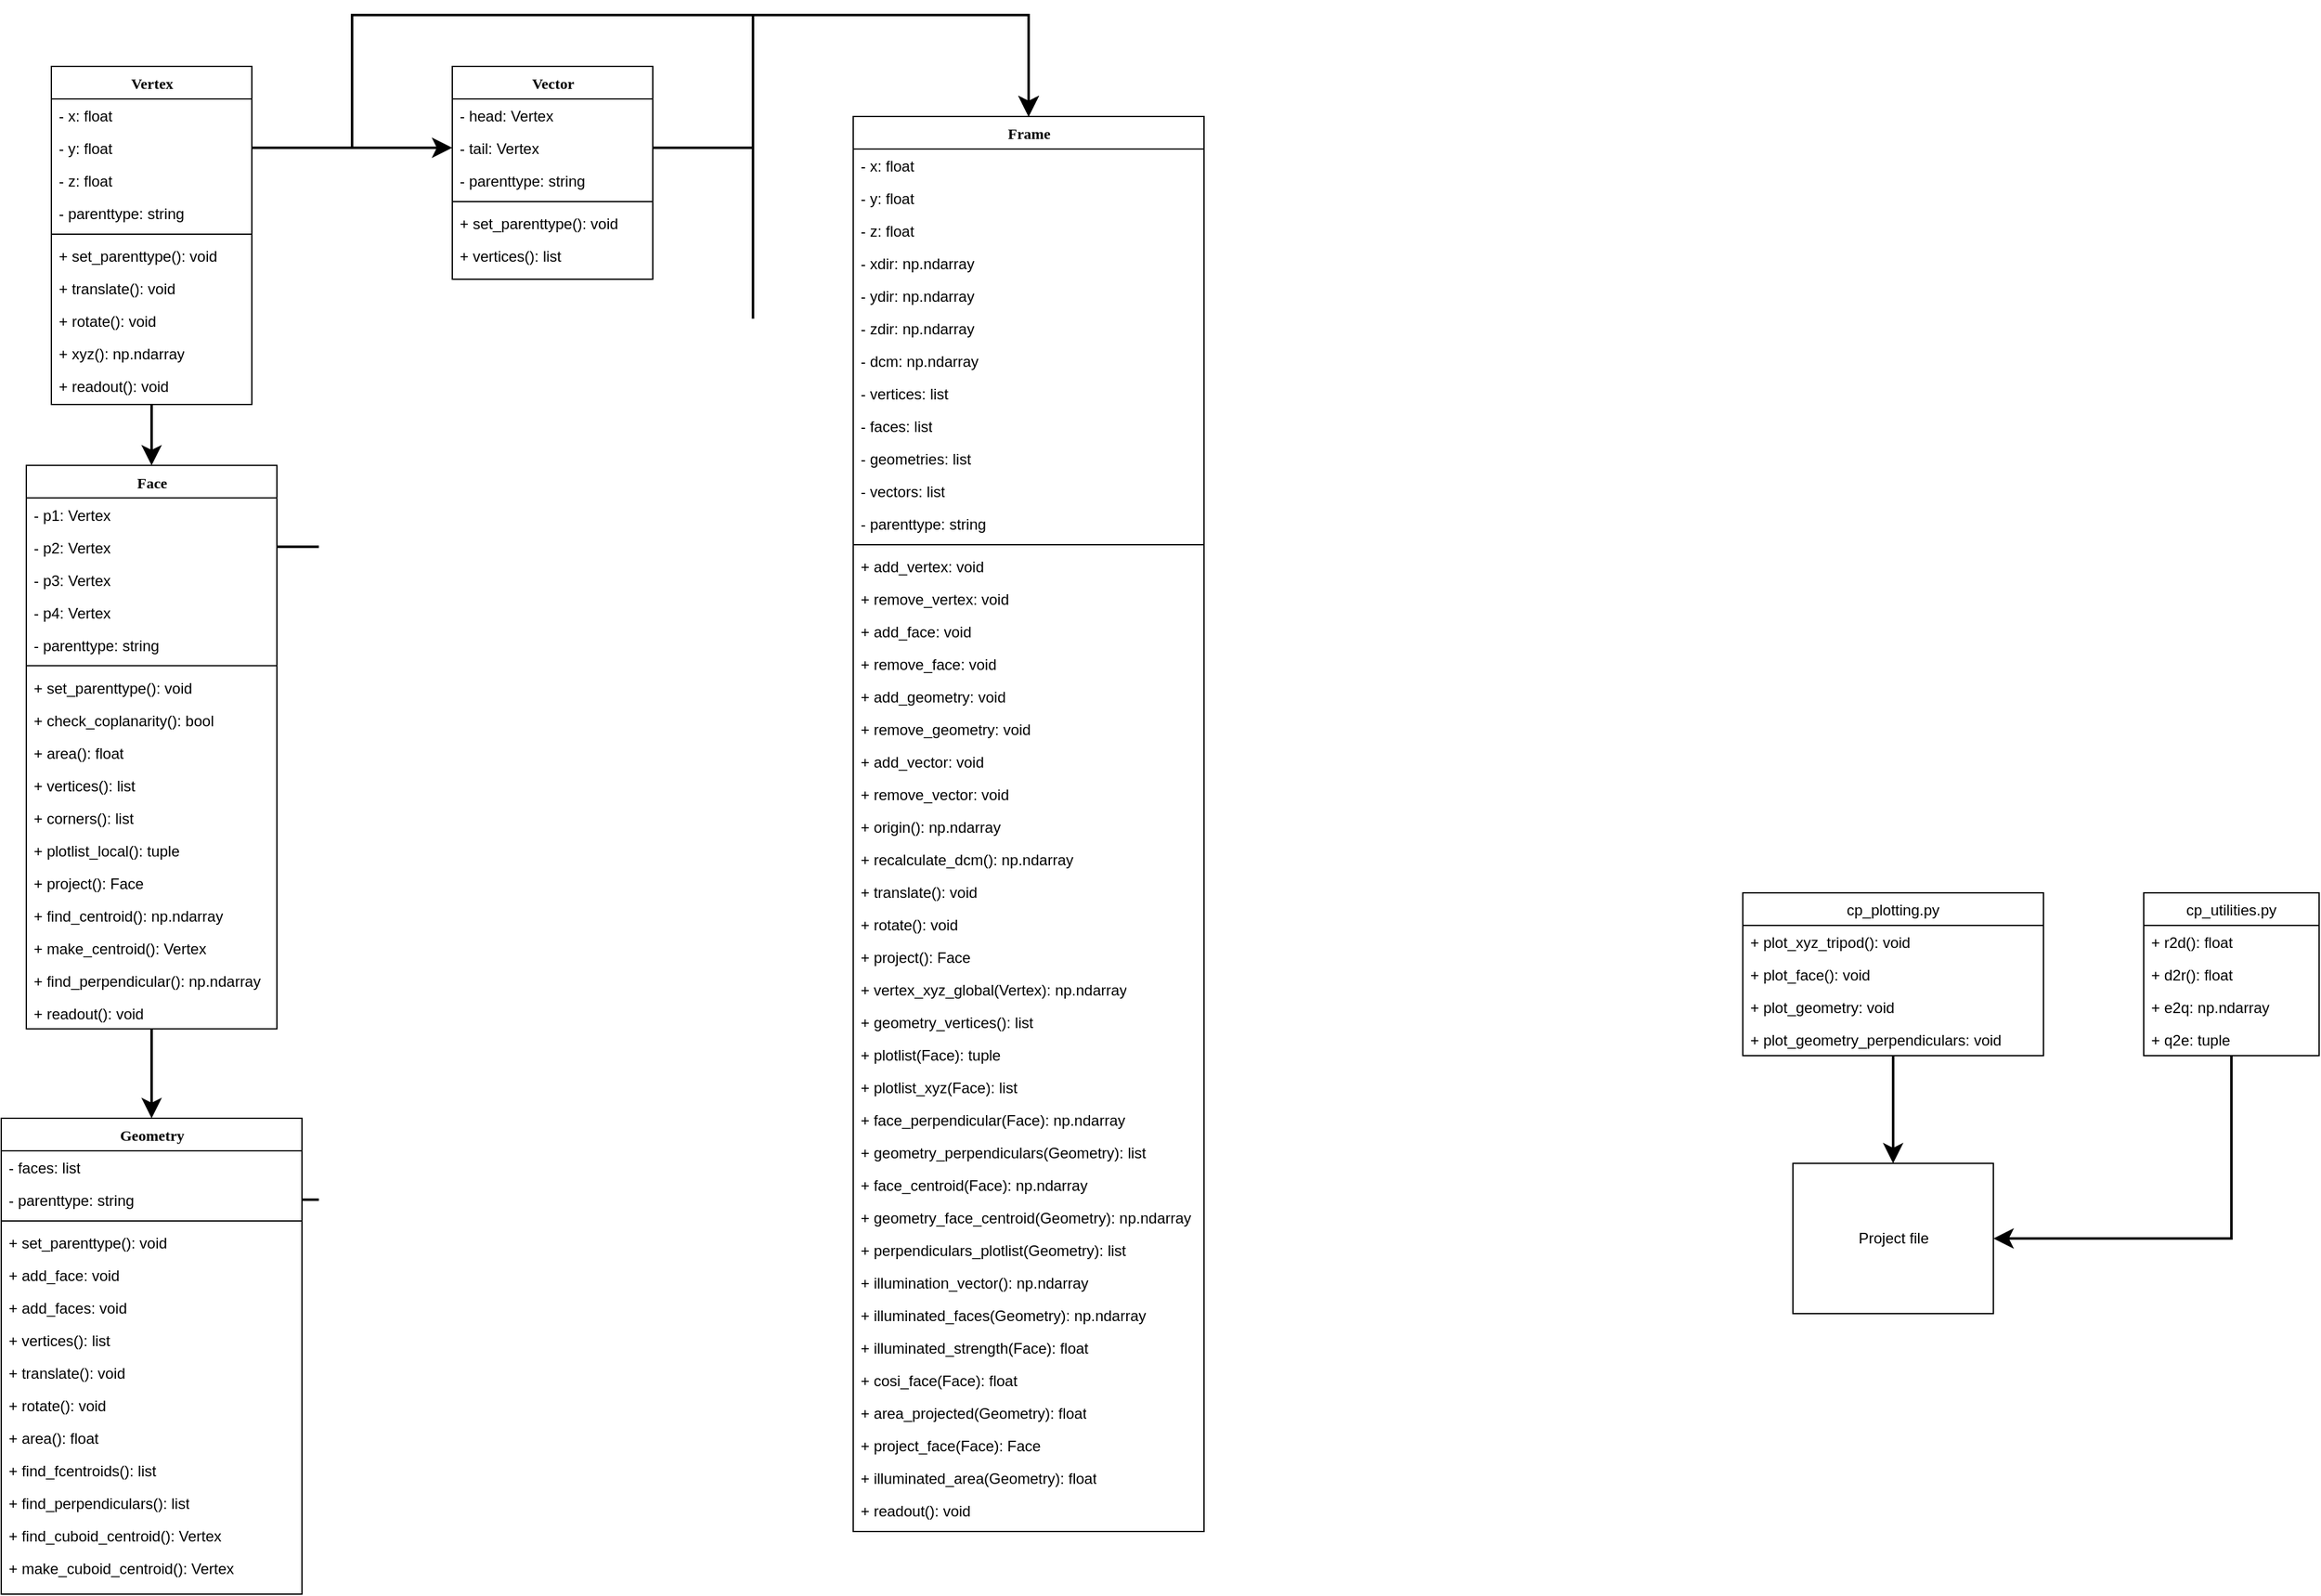 <mxfile version="12.4.2" type="device" pages="6"><diagram name="Layout2" id="hXjDimx-y2dDi9VaqZOy"><mxGraphModel dx="2370" dy="2607" grid="1" gridSize="10" guides="1" tooltips="1" connect="1" arrows="1" fold="1" page="1" pageScale="1" pageWidth="827" pageHeight="1169" math="0" shadow="0"><root><mxCell id="nVgcEW2RRLaiKnSfWJao-0"/><mxCell id="nVgcEW2RRLaiKnSfWJao-1" parent="nVgcEW2RRLaiKnSfWJao-0"/><mxCell id="nVgcEW2RRLaiKnSfWJao-156" value="" style="edgeStyle=orthogonalEdgeStyle;rounded=0;orthogonalLoop=1;jettySize=auto;html=1;entryX=0.5;entryY=0;entryDx=0;entryDy=0;strokeWidth=2;endFill=1;endSize=10;" edge="1" parent="nVgcEW2RRLaiKnSfWJao-1" source="nVgcEW2RRLaiKnSfWJao-3" target="nVgcEW2RRLaiKnSfWJao-14"><mxGeometry relative="1" as="geometry"/></mxCell><mxCell id="nVgcEW2RRLaiKnSfWJao-3" value="Vertex" style="swimlane;html=1;fontStyle=1;align=center;verticalAlign=top;childLayout=stackLayout;horizontal=1;startSize=26;horizontalStack=0;resizeParent=1;resizeLast=0;collapsible=1;marginBottom=0;swimlaneFillColor=#ffffff;rounded=0;shadow=0;comic=0;labelBackgroundColor=none;strokeWidth=1;fillColor=none;fontFamily=Verdana;fontSize=12" vertex="1" parent="nVgcEW2RRLaiKnSfWJao-1"><mxGeometry x="40" y="40" width="160" height="270" as="geometry"><mxRectangle x="40" y="40.0" width="100" height="26" as="alternateBounds"/></mxGeometry></mxCell><mxCell id="nVgcEW2RRLaiKnSfWJao-4" value="- x: float" style="text;html=1;strokeColor=none;fillColor=none;align=left;verticalAlign=top;spacingLeft=4;spacingRight=4;whiteSpace=wrap;overflow=hidden;rotatable=0;points=[[0,0.5],[1,0.5]];portConstraint=eastwest;" vertex="1" parent="nVgcEW2RRLaiKnSfWJao-3"><mxGeometry y="26" width="160" height="26" as="geometry"/></mxCell><mxCell id="nVgcEW2RRLaiKnSfWJao-5" value="- y: float" style="text;html=1;strokeColor=none;fillColor=none;align=left;verticalAlign=top;spacingLeft=4;spacingRight=4;whiteSpace=wrap;overflow=hidden;rotatable=0;points=[[0,0.5],[1,0.5]];portConstraint=eastwest;" vertex="1" parent="nVgcEW2RRLaiKnSfWJao-3"><mxGeometry y="52" width="160" height="26" as="geometry"/></mxCell><mxCell id="nVgcEW2RRLaiKnSfWJao-6" value="- z: float" style="text;html=1;strokeColor=none;fillColor=none;align=left;verticalAlign=top;spacingLeft=4;spacingRight=4;whiteSpace=wrap;overflow=hidden;rotatable=0;points=[[0,0.5],[1,0.5]];portConstraint=eastwest;" vertex="1" parent="nVgcEW2RRLaiKnSfWJao-3"><mxGeometry y="78" width="160" height="26" as="geometry"/></mxCell><mxCell id="nVgcEW2RRLaiKnSfWJao-67" value="- parenttype: string" style="text;html=1;strokeColor=none;fillColor=none;align=left;verticalAlign=top;spacingLeft=4;spacingRight=4;whiteSpace=wrap;overflow=hidden;rotatable=0;points=[[0,0.5],[1,0.5]];portConstraint=eastwest;" vertex="1" parent="nVgcEW2RRLaiKnSfWJao-3"><mxGeometry y="104" width="160" height="26" as="geometry"/></mxCell><mxCell id="nVgcEW2RRLaiKnSfWJao-7" value="" style="line;html=1;strokeWidth=1;fillColor=none;align=left;verticalAlign=middle;spacingTop=-1;spacingLeft=3;spacingRight=3;rotatable=0;labelPosition=right;points=[];portConstraint=eastwest;" vertex="1" parent="nVgcEW2RRLaiKnSfWJao-3"><mxGeometry y="130" width="160" height="8" as="geometry"/></mxCell><mxCell id="nVgcEW2RRLaiKnSfWJao-68" value="+ set_parenttype(): void" style="text;html=1;strokeColor=none;fillColor=none;align=left;verticalAlign=top;spacingLeft=4;spacingRight=4;whiteSpace=wrap;overflow=hidden;rotatable=0;points=[[0,0.5],[1,0.5]];portConstraint=eastwest;" vertex="1" parent="nVgcEW2RRLaiKnSfWJao-3"><mxGeometry y="138" width="160" height="26" as="geometry"/></mxCell><mxCell id="nVgcEW2RRLaiKnSfWJao-8" value="+ translate(): void" style="text;html=1;strokeColor=none;fillColor=none;align=left;verticalAlign=top;spacingLeft=4;spacingRight=4;whiteSpace=wrap;overflow=hidden;rotatable=0;points=[[0,0.5],[1,0.5]];portConstraint=eastwest;" vertex="1" parent="nVgcEW2RRLaiKnSfWJao-3"><mxGeometry y="164" width="160" height="26" as="geometry"/></mxCell><mxCell id="nVgcEW2RRLaiKnSfWJao-10" value="+ rotate(): void" style="text;html=1;strokeColor=none;fillColor=none;align=left;verticalAlign=top;spacingLeft=4;spacingRight=4;whiteSpace=wrap;overflow=hidden;rotatable=0;points=[[0,0.5],[1,0.5]];portConstraint=eastwest;" vertex="1" parent="nVgcEW2RRLaiKnSfWJao-3"><mxGeometry y="190" width="160" height="26" as="geometry"/></mxCell><mxCell id="nVgcEW2RRLaiKnSfWJao-11" value="+ xyz(): np.ndarray" style="text;html=1;strokeColor=none;fillColor=none;align=left;verticalAlign=top;spacingLeft=4;spacingRight=4;whiteSpace=wrap;overflow=hidden;rotatable=0;points=[[0,0.5],[1,0.5]];portConstraint=eastwest;" vertex="1" parent="nVgcEW2RRLaiKnSfWJao-3"><mxGeometry y="216" width="160" height="26" as="geometry"/></mxCell><mxCell id="nVgcEW2RRLaiKnSfWJao-12" value="+ readout(): void" style="text;html=1;strokeColor=none;fillColor=none;align=left;verticalAlign=top;spacingLeft=4;spacingRight=4;whiteSpace=wrap;overflow=hidden;rotatable=0;points=[[0,0.5],[1,0.5]];portConstraint=eastwest;" vertex="1" parent="nVgcEW2RRLaiKnSfWJao-3"><mxGeometry y="242" width="160" height="26" as="geometry"/></mxCell><mxCell id="nVgcEW2RRLaiKnSfWJao-175" value="" style="edgeStyle=orthogonalEdgeStyle;rounded=0;orthogonalLoop=1;jettySize=auto;html=1;strokeWidth=2;endFill=1;endSize=10;" edge="1" parent="nVgcEW2RRLaiKnSfWJao-1" source="nVgcEW2RRLaiKnSfWJao-14" target="nVgcEW2RRLaiKnSfWJao-30"><mxGeometry relative="1" as="geometry"><mxPoint x="570.571" y="1300" as="targetPoint"/></mxGeometry></mxCell><mxCell id="nVgcEW2RRLaiKnSfWJao-14" value="Face" style="swimlane;html=1;fontStyle=1;align=center;verticalAlign=top;childLayout=stackLayout;horizontal=1;startSize=26;horizontalStack=0;resizeParent=1;resizeLast=0;collapsible=1;marginBottom=0;swimlaneFillColor=#ffffff;rounded=0;shadow=0;comic=0;labelBackgroundColor=none;strokeWidth=1;fillColor=none;fontFamily=Verdana;fontSize=12" vertex="1" parent="nVgcEW2RRLaiKnSfWJao-1"><mxGeometry x="20" y="358.67" width="200" height="450" as="geometry"><mxRectangle x="40" y="40.0" width="100" height="26" as="alternateBounds"/></mxGeometry></mxCell><mxCell id="nVgcEW2RRLaiKnSfWJao-15" value="- p1: Vertex" style="text;html=1;strokeColor=none;fillColor=none;align=left;verticalAlign=top;spacingLeft=4;spacingRight=4;whiteSpace=wrap;overflow=hidden;rotatable=0;points=[[0,0.5],[1,0.5]];portConstraint=eastwest;" vertex="1" parent="nVgcEW2RRLaiKnSfWJao-14"><mxGeometry y="26" width="200" height="26" as="geometry"/></mxCell><mxCell id="nVgcEW2RRLaiKnSfWJao-16" value="- p2: Vertex" style="text;html=1;strokeColor=none;fillColor=none;align=left;verticalAlign=top;spacingLeft=4;spacingRight=4;whiteSpace=wrap;overflow=hidden;rotatable=0;points=[[0,0.5],[1,0.5]];portConstraint=eastwest;" vertex="1" parent="nVgcEW2RRLaiKnSfWJao-14"><mxGeometry y="52" width="200" height="26" as="geometry"/></mxCell><mxCell id="nVgcEW2RRLaiKnSfWJao-17" value="- p3: Vertex" style="text;html=1;strokeColor=none;fillColor=none;align=left;verticalAlign=top;spacingLeft=4;spacingRight=4;whiteSpace=wrap;overflow=hidden;rotatable=0;points=[[0,0.5],[1,0.5]];portConstraint=eastwest;" vertex="1" parent="nVgcEW2RRLaiKnSfWJao-14"><mxGeometry y="78" width="200" height="26" as="geometry"/></mxCell><mxCell id="nVgcEW2RRLaiKnSfWJao-69" value="- p4: Vertex" style="text;html=1;strokeColor=none;fillColor=none;align=left;verticalAlign=top;spacingLeft=4;spacingRight=4;whiteSpace=wrap;overflow=hidden;rotatable=0;points=[[0,0.5],[1,0.5]];portConstraint=eastwest;" vertex="1" parent="nVgcEW2RRLaiKnSfWJao-14"><mxGeometry y="104" width="200" height="26" as="geometry"/></mxCell><mxCell id="nVgcEW2RRLaiKnSfWJao-18" value="- parenttype: string" style="text;html=1;strokeColor=none;fillColor=none;align=left;verticalAlign=top;spacingLeft=4;spacingRight=4;whiteSpace=wrap;overflow=hidden;rotatable=0;points=[[0,0.5],[1,0.5]];portConstraint=eastwest;" vertex="1" parent="nVgcEW2RRLaiKnSfWJao-14"><mxGeometry y="130" width="200" height="26" as="geometry"/></mxCell><mxCell id="nVgcEW2RRLaiKnSfWJao-19" value="" style="line;html=1;strokeWidth=1;fillColor=none;align=left;verticalAlign=middle;spacingTop=-1;spacingLeft=3;spacingRight=3;rotatable=0;labelPosition=right;points=[];portConstraint=eastwest;" vertex="1" parent="nVgcEW2RRLaiKnSfWJao-14"><mxGeometry y="156" width="200" height="8" as="geometry"/></mxCell><mxCell id="nVgcEW2RRLaiKnSfWJao-70" value="+ set_parenttype(): void" style="text;html=1;strokeColor=none;fillColor=none;align=left;verticalAlign=top;spacingLeft=4;spacingRight=4;whiteSpace=wrap;overflow=hidden;rotatable=0;points=[[0,0.5],[1,0.5]];portConstraint=eastwest;" vertex="1" parent="nVgcEW2RRLaiKnSfWJao-14"><mxGeometry y="164" width="200" height="26" as="geometry"/></mxCell><mxCell id="nVgcEW2RRLaiKnSfWJao-20" value="+ check_coplanarity(): bool" style="text;html=1;strokeColor=none;fillColor=none;align=left;verticalAlign=top;spacingLeft=4;spacingRight=4;whiteSpace=wrap;overflow=hidden;rotatable=0;points=[[0,0.5],[1,0.5]];portConstraint=eastwest;" vertex="1" parent="nVgcEW2RRLaiKnSfWJao-14"><mxGeometry y="190" width="200" height="26" as="geometry"/></mxCell><mxCell id="nVgcEW2RRLaiKnSfWJao-21" value="+ area(): float" style="text;html=1;strokeColor=none;fillColor=none;align=left;verticalAlign=top;spacingLeft=4;spacingRight=4;whiteSpace=wrap;overflow=hidden;rotatable=0;points=[[0,0.5],[1,0.5]];portConstraint=eastwest;" vertex="1" parent="nVgcEW2RRLaiKnSfWJao-14"><mxGeometry y="216" width="200" height="26" as="geometry"/></mxCell><mxCell id="nVgcEW2RRLaiKnSfWJao-22" value="+ vertices(): list" style="text;html=1;strokeColor=none;fillColor=none;align=left;verticalAlign=top;spacingLeft=4;spacingRight=4;whiteSpace=wrap;overflow=hidden;rotatable=0;points=[[0,0.5],[1,0.5]];portConstraint=eastwest;" vertex="1" parent="nVgcEW2RRLaiKnSfWJao-14"><mxGeometry y="242" width="200" height="26" as="geometry"/></mxCell><mxCell id="nVgcEW2RRLaiKnSfWJao-71" value="+ corners(): list" style="text;html=1;strokeColor=none;fillColor=none;align=left;verticalAlign=top;spacingLeft=4;spacingRight=4;whiteSpace=wrap;overflow=hidden;rotatable=0;points=[[0,0.5],[1,0.5]];portConstraint=eastwest;" vertex="1" parent="nVgcEW2RRLaiKnSfWJao-14"><mxGeometry y="268" width="200" height="26" as="geometry"/></mxCell><mxCell id="nVgcEW2RRLaiKnSfWJao-27" value="+ plotlist_local(): tuple" style="text;html=1;strokeColor=none;fillColor=none;align=left;verticalAlign=top;spacingLeft=4;spacingRight=4;whiteSpace=wrap;overflow=hidden;rotatable=0;points=[[0,0.5],[1,0.5]];portConstraint=eastwest;" vertex="1" parent="nVgcEW2RRLaiKnSfWJao-14"><mxGeometry y="294" width="200" height="26" as="geometry"/></mxCell><mxCell id="nVgcEW2RRLaiKnSfWJao-23" value="+ project(): Face" style="text;html=1;strokeColor=none;fillColor=none;align=left;verticalAlign=top;spacingLeft=4;spacingRight=4;whiteSpace=wrap;overflow=hidden;rotatable=0;points=[[0,0.5],[1,0.5]];portConstraint=eastwest;" vertex="1" parent="nVgcEW2RRLaiKnSfWJao-14"><mxGeometry y="320" width="200" height="26" as="geometry"/></mxCell><mxCell id="nVgcEW2RRLaiKnSfWJao-24" value="+ find_centroid(): np.ndarray" style="text;html=1;strokeColor=none;fillColor=none;align=left;verticalAlign=top;spacingLeft=4;spacingRight=4;whiteSpace=wrap;overflow=hidden;rotatable=0;points=[[0,0.5],[1,0.5]];portConstraint=eastwest;" vertex="1" parent="nVgcEW2RRLaiKnSfWJao-14"><mxGeometry y="346" width="200" height="26" as="geometry"/></mxCell><mxCell id="nVgcEW2RRLaiKnSfWJao-72" value="+ make_centroid(): Vertex" style="text;html=1;strokeColor=none;fillColor=none;align=left;verticalAlign=top;spacingLeft=4;spacingRight=4;whiteSpace=wrap;overflow=hidden;rotatable=0;points=[[0,0.5],[1,0.5]];portConstraint=eastwest;" vertex="1" parent="nVgcEW2RRLaiKnSfWJao-14"><mxGeometry y="372" width="200" height="26" as="geometry"/></mxCell><mxCell id="nVgcEW2RRLaiKnSfWJao-25" value="+ find_perpendicular(): np.ndarray" style="text;html=1;strokeColor=none;fillColor=none;align=left;verticalAlign=top;spacingLeft=4;spacingRight=4;whiteSpace=wrap;overflow=hidden;rotatable=0;points=[[0,0.5],[1,0.5]];portConstraint=eastwest;" vertex="1" parent="nVgcEW2RRLaiKnSfWJao-14"><mxGeometry y="398" width="200" height="26" as="geometry"/></mxCell><mxCell id="nVgcEW2RRLaiKnSfWJao-26" value="+ readout(): void" style="text;html=1;strokeColor=none;fillColor=none;align=left;verticalAlign=top;spacingLeft=4;spacingRight=4;whiteSpace=wrap;overflow=hidden;rotatable=0;points=[[0,0.5],[1,0.5]];portConstraint=eastwest;" vertex="1" parent="nVgcEW2RRLaiKnSfWJao-14"><mxGeometry y="424" width="200" height="26" as="geometry"/></mxCell><mxCell id="nVgcEW2RRLaiKnSfWJao-30" value="Geometry" style="swimlane;html=1;fontStyle=1;align=center;verticalAlign=top;childLayout=stackLayout;horizontal=1;startSize=26;horizontalStack=0;resizeParent=1;resizeLast=0;collapsible=1;marginBottom=0;swimlaneFillColor=#ffffff;rounded=0;shadow=0;comic=0;labelBackgroundColor=none;strokeWidth=1;fillColor=none;fontFamily=Verdana;fontSize=12" vertex="1" parent="nVgcEW2RRLaiKnSfWJao-1"><mxGeometry y="880" width="240" height="380" as="geometry"><mxRectangle x="40" y="40.0" width="100" height="26" as="alternateBounds"/></mxGeometry></mxCell><mxCell id="nVgcEW2RRLaiKnSfWJao-31" value="- faces: list" style="text;html=1;strokeColor=none;fillColor=none;align=left;verticalAlign=top;spacingLeft=4;spacingRight=4;whiteSpace=wrap;overflow=hidden;rotatable=0;points=[[0,0.5],[1,0.5]];portConstraint=eastwest;" vertex="1" parent="nVgcEW2RRLaiKnSfWJao-30"><mxGeometry y="26" width="240" height="26" as="geometry"/></mxCell><mxCell id="nVgcEW2RRLaiKnSfWJao-122" value="- parenttype: string" style="text;html=1;strokeColor=none;fillColor=none;align=left;verticalAlign=top;spacingLeft=4;spacingRight=4;whiteSpace=wrap;overflow=hidden;rotatable=0;points=[[0,0.5],[1,0.5]];portConstraint=eastwest;" vertex="1" parent="nVgcEW2RRLaiKnSfWJao-30"><mxGeometry y="52" width="240" height="26" as="geometry"/></mxCell><mxCell id="nVgcEW2RRLaiKnSfWJao-32" value="" style="line;html=1;strokeWidth=1;fillColor=none;align=left;verticalAlign=middle;spacingTop=-1;spacingLeft=3;spacingRight=3;rotatable=0;labelPosition=right;points=[];portConstraint=eastwest;" vertex="1" parent="nVgcEW2RRLaiKnSfWJao-30"><mxGeometry y="78" width="240" height="8" as="geometry"/></mxCell><mxCell id="nVgcEW2RRLaiKnSfWJao-123" value="+ set_parenttype(): void" style="text;html=1;strokeColor=none;fillColor=none;align=left;verticalAlign=top;spacingLeft=4;spacingRight=4;whiteSpace=wrap;overflow=hidden;rotatable=0;points=[[0,0.5],[1,0.5]];portConstraint=eastwest;" vertex="1" parent="nVgcEW2RRLaiKnSfWJao-30"><mxGeometry y="86" width="240" height="26" as="geometry"/></mxCell><mxCell id="nVgcEW2RRLaiKnSfWJao-33" value="+ add_face: void" style="text;html=1;strokeColor=none;fillColor=none;align=left;verticalAlign=top;spacingLeft=4;spacingRight=4;whiteSpace=wrap;overflow=hidden;rotatable=0;points=[[0,0.5],[1,0.5]];portConstraint=eastwest;" vertex="1" parent="nVgcEW2RRLaiKnSfWJao-30"><mxGeometry y="112" width="240" height="26" as="geometry"/></mxCell><mxCell id="nVgcEW2RRLaiKnSfWJao-34" value="+ add_faces: void" style="text;html=1;strokeColor=none;fillColor=none;align=left;verticalAlign=top;spacingLeft=4;spacingRight=4;whiteSpace=wrap;overflow=hidden;rotatable=0;points=[[0,0.5],[1,0.5]];portConstraint=eastwest;" vertex="1" parent="nVgcEW2RRLaiKnSfWJao-30"><mxGeometry y="138" width="240" height="26" as="geometry"/></mxCell><mxCell id="nVgcEW2RRLaiKnSfWJao-35" value="+ vertices(): list" style="text;html=1;strokeColor=none;fillColor=none;align=left;verticalAlign=top;spacingLeft=4;spacingRight=4;whiteSpace=wrap;overflow=hidden;rotatable=0;points=[[0,0.5],[1,0.5]];portConstraint=eastwest;" vertex="1" parent="nVgcEW2RRLaiKnSfWJao-30"><mxGeometry y="164" width="240" height="26" as="geometry"/></mxCell><mxCell id="nVgcEW2RRLaiKnSfWJao-38" value="+ translate(): void" style="text;html=1;strokeColor=none;fillColor=none;align=left;verticalAlign=top;spacingLeft=4;spacingRight=4;whiteSpace=wrap;overflow=hidden;rotatable=0;points=[[0,0.5],[1,0.5]];portConstraint=eastwest;" vertex="1" parent="nVgcEW2RRLaiKnSfWJao-30"><mxGeometry y="190" width="240" height="26" as="geometry"/></mxCell><mxCell id="nVgcEW2RRLaiKnSfWJao-40" value="+ rotate(): void" style="text;html=1;strokeColor=none;fillColor=none;align=left;verticalAlign=top;spacingLeft=4;spacingRight=4;whiteSpace=wrap;overflow=hidden;rotatable=0;points=[[0,0.5],[1,0.5]];portConstraint=eastwest;" vertex="1" parent="nVgcEW2RRLaiKnSfWJao-30"><mxGeometry y="216" width="240" height="26" as="geometry"/></mxCell><mxCell id="nVgcEW2RRLaiKnSfWJao-46" value="+ area(): float" style="text;html=1;strokeColor=none;fillColor=none;align=left;verticalAlign=top;spacingLeft=4;spacingRight=4;whiteSpace=wrap;overflow=hidden;rotatable=0;points=[[0,0.5],[1,0.5]];portConstraint=eastwest;" vertex="1" parent="nVgcEW2RRLaiKnSfWJao-30"><mxGeometry y="242" width="240" height="26" as="geometry"/></mxCell><mxCell id="nVgcEW2RRLaiKnSfWJao-42" value="+ find_fcentroids(): list" style="text;html=1;strokeColor=none;fillColor=none;align=left;verticalAlign=top;spacingLeft=4;spacingRight=4;whiteSpace=wrap;overflow=hidden;rotatable=0;points=[[0,0.5],[1,0.5]];portConstraint=eastwest;" vertex="1" parent="nVgcEW2RRLaiKnSfWJao-30"><mxGeometry y="268" width="240" height="26" as="geometry"/></mxCell><mxCell id="nVgcEW2RRLaiKnSfWJao-43" value="+ find_perpendiculars(): list" style="text;html=1;strokeColor=none;fillColor=none;align=left;verticalAlign=top;spacingLeft=4;spacingRight=4;whiteSpace=wrap;overflow=hidden;rotatable=0;points=[[0,0.5],[1,0.5]];portConstraint=eastwest;" vertex="1" parent="nVgcEW2RRLaiKnSfWJao-30"><mxGeometry y="294" width="240" height="26" as="geometry"/></mxCell><mxCell id="nVgcEW2RRLaiKnSfWJao-124" value="+ find_cuboid_centroid(): Vertex" style="text;html=1;strokeColor=none;fillColor=none;align=left;verticalAlign=top;spacingLeft=4;spacingRight=4;whiteSpace=wrap;overflow=hidden;rotatable=0;points=[[0,0.5],[1,0.5]];portConstraint=eastwest;" vertex="1" parent="nVgcEW2RRLaiKnSfWJao-30"><mxGeometry y="320" width="240" height="26" as="geometry"/></mxCell><mxCell id="nVgcEW2RRLaiKnSfWJao-37" value="+ make_cuboid_centroid(): Vertex" style="text;html=1;strokeColor=none;fillColor=none;align=left;verticalAlign=top;spacingLeft=4;spacingRight=4;whiteSpace=wrap;overflow=hidden;rotatable=0;points=[[0,0.5],[1,0.5]];portConstraint=eastwest;" vertex="1" parent="nVgcEW2RRLaiKnSfWJao-30"><mxGeometry y="346" width="240" height="26" as="geometry"/></mxCell><mxCell id="nVgcEW2RRLaiKnSfWJao-52" value="" style="edgeStyle=orthogonalEdgeStyle;rounded=0;orthogonalLoop=1;jettySize=auto;html=1;endArrow=classic;endFill=1;endSize=10;strokeWidth=2;entryX=1;entryY=0.5;entryDx=0;entryDy=0;" edge="1" parent="nVgcEW2RRLaiKnSfWJao-1" source="nVgcEW2RRLaiKnSfWJao-53" target="nVgcEW2RRLaiKnSfWJao-64"><mxGeometry relative="1" as="geometry"><mxPoint x="1780" y="910" as="targetPoint"/><Array as="points"><mxPoint x="1780" y="976"/></Array></mxGeometry></mxCell><mxCell id="nVgcEW2RRLaiKnSfWJao-53" value="cp_utilities.py" style="swimlane;fontStyle=0;childLayout=stackLayout;horizontal=1;startSize=26;fillColor=none;horizontalStack=0;resizeParent=1;resizeParentMax=0;resizeLast=0;collapsible=1;marginBottom=0;" vertex="1" parent="nVgcEW2RRLaiKnSfWJao-1"><mxGeometry x="1710" y="700" width="140" height="130" as="geometry"/></mxCell><mxCell id="nVgcEW2RRLaiKnSfWJao-54" value="+ r2d(): float" style="text;strokeColor=none;fillColor=none;align=left;verticalAlign=top;spacingLeft=4;spacingRight=4;overflow=hidden;rotatable=0;points=[[0,0.5],[1,0.5]];portConstraint=eastwest;" vertex="1" parent="nVgcEW2RRLaiKnSfWJao-53"><mxGeometry y="26" width="140" height="26" as="geometry"/></mxCell><mxCell id="nVgcEW2RRLaiKnSfWJao-55" value="+ d2r(): float" style="text;strokeColor=none;fillColor=none;align=left;verticalAlign=top;spacingLeft=4;spacingRight=4;overflow=hidden;rotatable=0;points=[[0,0.5],[1,0.5]];portConstraint=eastwest;" vertex="1" parent="nVgcEW2RRLaiKnSfWJao-53"><mxGeometry y="52" width="140" height="26" as="geometry"/></mxCell><mxCell id="nVgcEW2RRLaiKnSfWJao-56" value="+ e2q: np.ndarray" style="text;strokeColor=none;fillColor=none;align=left;verticalAlign=top;spacingLeft=4;spacingRight=4;overflow=hidden;rotatable=0;points=[[0,0.5],[1,0.5]];portConstraint=eastwest;" vertex="1" parent="nVgcEW2RRLaiKnSfWJao-53"><mxGeometry y="78" width="140" height="26" as="geometry"/></mxCell><mxCell id="nVgcEW2RRLaiKnSfWJao-57" value="+ q2e: tuple" style="text;strokeColor=none;fillColor=none;align=left;verticalAlign=top;spacingLeft=4;spacingRight=4;overflow=hidden;rotatable=0;points=[[0,0.5],[1,0.5]];portConstraint=eastwest;" vertex="1" parent="nVgcEW2RRLaiKnSfWJao-53"><mxGeometry y="104" width="140" height="26" as="geometry"/></mxCell><mxCell id="nVgcEW2RRLaiKnSfWJao-58" value="" style="edgeStyle=orthogonalEdgeStyle;rounded=0;orthogonalLoop=1;jettySize=auto;html=1;endArrow=classic;endFill=1;endSize=10;strokeWidth=2;" edge="1" parent="nVgcEW2RRLaiKnSfWJao-1" source="nVgcEW2RRLaiKnSfWJao-59" target="nVgcEW2RRLaiKnSfWJao-64"><mxGeometry relative="1" as="geometry"><mxPoint x="1510" y="910" as="targetPoint"/></mxGeometry></mxCell><mxCell id="nVgcEW2RRLaiKnSfWJao-59" value="cp_plotting.py" style="swimlane;fontStyle=0;childLayout=stackLayout;horizontal=1;startSize=26;fillColor=none;horizontalStack=0;resizeParent=1;resizeParentMax=0;resizeLast=0;collapsible=1;marginBottom=0;" vertex="1" parent="nVgcEW2RRLaiKnSfWJao-1"><mxGeometry x="1390" y="700" width="240" height="130" as="geometry"/></mxCell><mxCell id="nVgcEW2RRLaiKnSfWJao-60" value="+ plot_xyz_tripod(): void" style="text;strokeColor=none;fillColor=none;align=left;verticalAlign=top;spacingLeft=4;spacingRight=4;overflow=hidden;rotatable=0;points=[[0,0.5],[1,0.5]];portConstraint=eastwest;" vertex="1" parent="nVgcEW2RRLaiKnSfWJao-59"><mxGeometry y="26" width="240" height="26" as="geometry"/></mxCell><mxCell id="nVgcEW2RRLaiKnSfWJao-61" value="+ plot_face(): void" style="text;strokeColor=none;fillColor=none;align=left;verticalAlign=top;spacingLeft=4;spacingRight=4;overflow=hidden;rotatable=0;points=[[0,0.5],[1,0.5]];portConstraint=eastwest;" vertex="1" parent="nVgcEW2RRLaiKnSfWJao-59"><mxGeometry y="52" width="240" height="26" as="geometry"/></mxCell><mxCell id="nVgcEW2RRLaiKnSfWJao-62" value="+ plot_geometry: void" style="text;strokeColor=none;fillColor=none;align=left;verticalAlign=top;spacingLeft=4;spacingRight=4;overflow=hidden;rotatable=0;points=[[0,0.5],[1,0.5]];portConstraint=eastwest;" vertex="1" parent="nVgcEW2RRLaiKnSfWJao-59"><mxGeometry y="78" width="240" height="26" as="geometry"/></mxCell><mxCell id="nVgcEW2RRLaiKnSfWJao-63" value="+ plot_geometry_perpendiculars: void" style="text;strokeColor=none;fillColor=none;align=left;verticalAlign=top;spacingLeft=4;spacingRight=4;overflow=hidden;rotatable=0;points=[[0,0.5],[1,0.5]];portConstraint=eastwest;" vertex="1" parent="nVgcEW2RRLaiKnSfWJao-59"><mxGeometry y="104" width="240" height="26" as="geometry"/></mxCell><mxCell id="nVgcEW2RRLaiKnSfWJao-64" value="Project file" style="html=1;" vertex="1" parent="nVgcEW2RRLaiKnSfWJao-1"><mxGeometry x="1430" y="916" width="160" height="120" as="geometry"/></mxCell><mxCell id="nVgcEW2RRLaiKnSfWJao-73" value="Frame" style="swimlane;html=1;fontStyle=1;align=center;verticalAlign=top;childLayout=stackLayout;horizontal=1;startSize=26;horizontalStack=0;resizeParent=1;resizeLast=0;collapsible=1;marginBottom=0;swimlaneFillColor=#ffffff;rounded=0;shadow=0;comic=0;labelBackgroundColor=none;strokeWidth=1;fillColor=none;fontFamily=Verdana;fontSize=12" vertex="1" parent="nVgcEW2RRLaiKnSfWJao-1"><mxGeometry x="680" y="80" width="280" height="1130" as="geometry"><mxRectangle x="40" y="40.0" width="100" height="26" as="alternateBounds"/></mxGeometry></mxCell><mxCell id="nVgcEW2RRLaiKnSfWJao-125" value="- x: float" style="text;html=1;strokeColor=none;fillColor=none;align=left;verticalAlign=top;spacingLeft=4;spacingRight=4;whiteSpace=wrap;overflow=hidden;rotatable=0;points=[[0,0.5],[1,0.5]];portConstraint=eastwest;" vertex="1" parent="nVgcEW2RRLaiKnSfWJao-73"><mxGeometry y="26" width="280" height="26" as="geometry"/></mxCell><mxCell id="nVgcEW2RRLaiKnSfWJao-126" value="- y: float" style="text;html=1;strokeColor=none;fillColor=none;align=left;verticalAlign=top;spacingLeft=4;spacingRight=4;whiteSpace=wrap;overflow=hidden;rotatable=0;points=[[0,0.5],[1,0.5]];portConstraint=eastwest;" vertex="1" parent="nVgcEW2RRLaiKnSfWJao-73"><mxGeometry y="52" width="280" height="26" as="geometry"/></mxCell><mxCell id="nVgcEW2RRLaiKnSfWJao-127" value="- z: float" style="text;html=1;strokeColor=none;fillColor=none;align=left;verticalAlign=top;spacingLeft=4;spacingRight=4;whiteSpace=wrap;overflow=hidden;rotatable=0;points=[[0,0.5],[1,0.5]];portConstraint=eastwest;" vertex="1" parent="nVgcEW2RRLaiKnSfWJao-73"><mxGeometry y="78" width="280" height="26" as="geometry"/></mxCell><mxCell id="nVgcEW2RRLaiKnSfWJao-129" value="- xdir: np.ndarray" style="text;html=1;strokeColor=none;fillColor=none;align=left;verticalAlign=top;spacingLeft=4;spacingRight=4;whiteSpace=wrap;overflow=hidden;rotatable=0;points=[[0,0.5],[1,0.5]];portConstraint=eastwest;" vertex="1" parent="nVgcEW2RRLaiKnSfWJao-73"><mxGeometry y="104" width="280" height="26" as="geometry"/></mxCell><mxCell id="nVgcEW2RRLaiKnSfWJao-130" value="- ydir: np.ndarray" style="text;html=1;strokeColor=none;fillColor=none;align=left;verticalAlign=top;spacingLeft=4;spacingRight=4;whiteSpace=wrap;overflow=hidden;rotatable=0;points=[[0,0.5],[1,0.5]];portConstraint=eastwest;" vertex="1" parent="nVgcEW2RRLaiKnSfWJao-73"><mxGeometry y="130" width="280" height="26" as="geometry"/></mxCell><mxCell id="nVgcEW2RRLaiKnSfWJao-131" value="- zdir: np.ndarray" style="text;html=1;strokeColor=none;fillColor=none;align=left;verticalAlign=top;spacingLeft=4;spacingRight=4;whiteSpace=wrap;overflow=hidden;rotatable=0;points=[[0,0.5],[1,0.5]];portConstraint=eastwest;" vertex="1" parent="nVgcEW2RRLaiKnSfWJao-73"><mxGeometry y="156" width="280" height="26" as="geometry"/></mxCell><mxCell id="nVgcEW2RRLaiKnSfWJao-141" value="- dcm: np.ndarray" style="text;html=1;strokeColor=none;fillColor=none;align=left;verticalAlign=top;spacingLeft=4;spacingRight=4;whiteSpace=wrap;overflow=hidden;rotatable=0;points=[[0,0.5],[1,0.5]];portConstraint=eastwest;" vertex="1" parent="nVgcEW2RRLaiKnSfWJao-73"><mxGeometry y="182" width="280" height="26" as="geometry"/></mxCell><mxCell id="nVgcEW2RRLaiKnSfWJao-138" value="- vertices: list" style="text;html=1;strokeColor=none;fillColor=none;align=left;verticalAlign=top;spacingLeft=4;spacingRight=4;whiteSpace=wrap;overflow=hidden;rotatable=0;points=[[0,0.5],[1,0.5]];portConstraint=eastwest;" vertex="1" parent="nVgcEW2RRLaiKnSfWJao-73"><mxGeometry y="208" width="280" height="26" as="geometry"/></mxCell><mxCell id="nVgcEW2RRLaiKnSfWJao-74" value="- faces: list" style="text;html=1;strokeColor=none;fillColor=none;align=left;verticalAlign=top;spacingLeft=4;spacingRight=4;whiteSpace=wrap;overflow=hidden;rotatable=0;points=[[0,0.5],[1,0.5]];portConstraint=eastwest;" vertex="1" parent="nVgcEW2RRLaiKnSfWJao-73"><mxGeometry y="234" width="280" height="26" as="geometry"/></mxCell><mxCell id="nVgcEW2RRLaiKnSfWJao-139" value="- geometries: list" style="text;html=1;strokeColor=none;fillColor=none;align=left;verticalAlign=top;spacingLeft=4;spacingRight=4;whiteSpace=wrap;overflow=hidden;rotatable=0;points=[[0,0.5],[1,0.5]];portConstraint=eastwest;" vertex="1" parent="nVgcEW2RRLaiKnSfWJao-73"><mxGeometry y="260" width="280" height="26" as="geometry"/></mxCell><mxCell id="nVgcEW2RRLaiKnSfWJao-140" value="- vectors: list" style="text;html=1;strokeColor=none;fillColor=none;align=left;verticalAlign=top;spacingLeft=4;spacingRight=4;whiteSpace=wrap;overflow=hidden;rotatable=0;points=[[0,0.5],[1,0.5]];portConstraint=eastwest;" vertex="1" parent="nVgcEW2RRLaiKnSfWJao-73"><mxGeometry y="286" width="280" height="26" as="geometry"/></mxCell><mxCell id="nVgcEW2RRLaiKnSfWJao-128" value="- parenttype: string" style="text;html=1;strokeColor=none;fillColor=none;align=left;verticalAlign=top;spacingLeft=4;spacingRight=4;whiteSpace=wrap;overflow=hidden;rotatable=0;points=[[0,0.5],[1,0.5]];portConstraint=eastwest;" vertex="1" parent="nVgcEW2RRLaiKnSfWJao-73"><mxGeometry y="312" width="280" height="26" as="geometry"/></mxCell><mxCell id="nVgcEW2RRLaiKnSfWJao-75" value="" style="line;html=1;strokeWidth=1;fillColor=none;align=left;verticalAlign=middle;spacingTop=-1;spacingLeft=3;spacingRight=3;rotatable=0;labelPosition=right;points=[];portConstraint=eastwest;" vertex="1" parent="nVgcEW2RRLaiKnSfWJao-73"><mxGeometry y="338" width="280" height="8" as="geometry"/></mxCell><mxCell id="nVgcEW2RRLaiKnSfWJao-76" value="+ add_vertex: void" style="text;html=1;strokeColor=none;fillColor=none;align=left;verticalAlign=top;spacingLeft=4;spacingRight=4;whiteSpace=wrap;overflow=hidden;rotatable=0;points=[[0,0.5],[1,0.5]];portConstraint=eastwest;" vertex="1" parent="nVgcEW2RRLaiKnSfWJao-73"><mxGeometry y="346" width="280" height="26" as="geometry"/></mxCell><mxCell id="nVgcEW2RRLaiKnSfWJao-77" value="+ remove_vertex: void" style="text;html=1;strokeColor=none;fillColor=none;align=left;verticalAlign=top;spacingLeft=4;spacingRight=4;whiteSpace=wrap;overflow=hidden;rotatable=0;points=[[0,0.5],[1,0.5]];portConstraint=eastwest;" vertex="1" parent="nVgcEW2RRLaiKnSfWJao-73"><mxGeometry y="372" width="280" height="26" as="geometry"/></mxCell><mxCell id="nVgcEW2RRLaiKnSfWJao-132" value="+ add_face: void" style="text;html=1;strokeColor=none;fillColor=none;align=left;verticalAlign=top;spacingLeft=4;spacingRight=4;whiteSpace=wrap;overflow=hidden;rotatable=0;points=[[0,0.5],[1,0.5]];portConstraint=eastwest;" vertex="1" parent="nVgcEW2RRLaiKnSfWJao-73"><mxGeometry y="398" width="280" height="26" as="geometry"/></mxCell><mxCell id="nVgcEW2RRLaiKnSfWJao-133" value="+ remove_face: void" style="text;html=1;strokeColor=none;fillColor=none;align=left;verticalAlign=top;spacingLeft=4;spacingRight=4;whiteSpace=wrap;overflow=hidden;rotatable=0;points=[[0,0.5],[1,0.5]];portConstraint=eastwest;" vertex="1" parent="nVgcEW2RRLaiKnSfWJao-73"><mxGeometry y="424" width="280" height="26" as="geometry"/></mxCell><mxCell id="nVgcEW2RRLaiKnSfWJao-134" value="+ add_geometry: void" style="text;html=1;strokeColor=none;fillColor=none;align=left;verticalAlign=top;spacingLeft=4;spacingRight=4;whiteSpace=wrap;overflow=hidden;rotatable=0;points=[[0,0.5],[1,0.5]];portConstraint=eastwest;" vertex="1" parent="nVgcEW2RRLaiKnSfWJao-73"><mxGeometry y="450" width="280" height="26" as="geometry"/></mxCell><mxCell id="nVgcEW2RRLaiKnSfWJao-135" value="+ remove_geometry: void" style="text;html=1;strokeColor=none;fillColor=none;align=left;verticalAlign=top;spacingLeft=4;spacingRight=4;whiteSpace=wrap;overflow=hidden;rotatable=0;points=[[0,0.5],[1,0.5]];portConstraint=eastwest;" vertex="1" parent="nVgcEW2RRLaiKnSfWJao-73"><mxGeometry y="476" width="280" height="26" as="geometry"/></mxCell><mxCell id="nVgcEW2RRLaiKnSfWJao-136" value="+ add_vector: void" style="text;html=1;strokeColor=none;fillColor=none;align=left;verticalAlign=top;spacingLeft=4;spacingRight=4;whiteSpace=wrap;overflow=hidden;rotatable=0;points=[[0,0.5],[1,0.5]];portConstraint=eastwest;" vertex="1" parent="nVgcEW2RRLaiKnSfWJao-73"><mxGeometry y="502" width="280" height="26" as="geometry"/></mxCell><mxCell id="nVgcEW2RRLaiKnSfWJao-137" value="+ remove_vector: void" style="text;html=1;strokeColor=none;fillColor=none;align=left;verticalAlign=top;spacingLeft=4;spacingRight=4;whiteSpace=wrap;overflow=hidden;rotatable=0;points=[[0,0.5],[1,0.5]];portConstraint=eastwest;" vertex="1" parent="nVgcEW2RRLaiKnSfWJao-73"><mxGeometry y="528" width="280" height="26" as="geometry"/></mxCell><mxCell id="nVgcEW2RRLaiKnSfWJao-78" value="+ origin(): np.ndarray" style="text;html=1;strokeColor=none;fillColor=none;align=left;verticalAlign=top;spacingLeft=4;spacingRight=4;whiteSpace=wrap;overflow=hidden;rotatable=0;points=[[0,0.5],[1,0.5]];portConstraint=eastwest;" vertex="1" parent="nVgcEW2RRLaiKnSfWJao-73"><mxGeometry y="554" width="280" height="26" as="geometry"/></mxCell><mxCell id="nVgcEW2RRLaiKnSfWJao-142" value="+ recalculate_dcm(): np.ndarray" style="text;html=1;strokeColor=none;fillColor=none;align=left;verticalAlign=top;spacingLeft=4;spacingRight=4;whiteSpace=wrap;overflow=hidden;rotatable=0;points=[[0,0.5],[1,0.5]];portConstraint=eastwest;" vertex="1" parent="nVgcEW2RRLaiKnSfWJao-73"><mxGeometry y="580" width="280" height="26" as="geometry"/></mxCell><mxCell id="nVgcEW2RRLaiKnSfWJao-81" value="+ translate(): void" style="text;html=1;strokeColor=none;fillColor=none;align=left;verticalAlign=top;spacingLeft=4;spacingRight=4;whiteSpace=wrap;overflow=hidden;rotatable=0;points=[[0,0.5],[1,0.5]];portConstraint=eastwest;" vertex="1" parent="nVgcEW2RRLaiKnSfWJao-73"><mxGeometry y="606" width="280" height="26" as="geometry"/></mxCell><mxCell id="nVgcEW2RRLaiKnSfWJao-83" value="+ rotate(): void" style="text;html=1;strokeColor=none;fillColor=none;align=left;verticalAlign=top;spacingLeft=4;spacingRight=4;whiteSpace=wrap;overflow=hidden;rotatable=0;points=[[0,0.5],[1,0.5]];portConstraint=eastwest;" vertex="1" parent="nVgcEW2RRLaiKnSfWJao-73"><mxGeometry y="632" width="280" height="26" as="geometry"/></mxCell><mxCell id="nVgcEW2RRLaiKnSfWJao-79" value="+ project(): Face" style="text;html=1;strokeColor=none;fillColor=none;align=left;verticalAlign=top;spacingLeft=4;spacingRight=4;whiteSpace=wrap;overflow=hidden;rotatable=0;points=[[0,0.5],[1,0.5]];portConstraint=eastwest;" vertex="1" parent="nVgcEW2RRLaiKnSfWJao-73"><mxGeometry y="658" width="280" height="26" as="geometry"/></mxCell><mxCell id="nVgcEW2RRLaiKnSfWJao-80" value="+ vertex_xyz_global(Vertex): np.ndarray" style="text;html=1;strokeColor=none;fillColor=none;align=left;verticalAlign=top;spacingLeft=4;spacingRight=4;whiteSpace=wrap;overflow=hidden;rotatable=0;points=[[0,0.5],[1,0.5]];portConstraint=eastwest;" vertex="1" parent="nVgcEW2RRLaiKnSfWJao-73"><mxGeometry y="684" width="280" height="26" as="geometry"/></mxCell><mxCell id="nVgcEW2RRLaiKnSfWJao-84" value="+ geometry_vertices(): list" style="text;html=1;strokeColor=none;fillColor=none;align=left;verticalAlign=top;spacingLeft=4;spacingRight=4;whiteSpace=wrap;overflow=hidden;rotatable=0;points=[[0,0.5],[1,0.5]];portConstraint=eastwest;" vertex="1" parent="nVgcEW2RRLaiKnSfWJao-73"><mxGeometry y="710" width="280" height="26" as="geometry"/></mxCell><mxCell id="nVgcEW2RRLaiKnSfWJao-85" value="+ plotlist(Face): tuple" style="text;html=1;strokeColor=none;fillColor=none;align=left;verticalAlign=top;spacingLeft=4;spacingRight=4;whiteSpace=wrap;overflow=hidden;rotatable=0;points=[[0,0.5],[1,0.5]];portConstraint=eastwest;" vertex="1" parent="nVgcEW2RRLaiKnSfWJao-73"><mxGeometry y="736" width="280" height="26" as="geometry"/></mxCell><mxCell id="nVgcEW2RRLaiKnSfWJao-143" value="+ plotlist_xyz(Face): list" style="text;html=1;strokeColor=none;fillColor=none;align=left;verticalAlign=top;spacingLeft=4;spacingRight=4;whiteSpace=wrap;overflow=hidden;rotatable=0;points=[[0,0.5],[1,0.5]];portConstraint=eastwest;" vertex="1" parent="nVgcEW2RRLaiKnSfWJao-73"><mxGeometry y="762" width="280" height="26" as="geometry"/></mxCell><mxCell id="nVgcEW2RRLaiKnSfWJao-86" value="+ face_perpendicular(Face): np.ndarray" style="text;html=1;strokeColor=none;fillColor=none;align=left;verticalAlign=top;spacingLeft=4;spacingRight=4;whiteSpace=wrap;overflow=hidden;rotatable=0;points=[[0,0.5],[1,0.5]];portConstraint=eastwest;" vertex="1" parent="nVgcEW2RRLaiKnSfWJao-73"><mxGeometry y="788" width="280" height="26" as="geometry"/></mxCell><mxCell id="nVgcEW2RRLaiKnSfWJao-87" value="+ geometry_perpendiculars(Geometry): list" style="text;html=1;strokeColor=none;fillColor=none;align=left;verticalAlign=top;spacingLeft=4;spacingRight=4;whiteSpace=wrap;overflow=hidden;rotatable=0;points=[[0,0.5],[1,0.5]];portConstraint=eastwest;" vertex="1" parent="nVgcEW2RRLaiKnSfWJao-73"><mxGeometry y="814" width="280" height="26" as="geometry"/></mxCell><mxCell id="nVgcEW2RRLaiKnSfWJao-88" value="+ face_centroid(Face): np.ndarray" style="text;html=1;strokeColor=none;fillColor=none;align=left;verticalAlign=top;spacingLeft=4;spacingRight=4;whiteSpace=wrap;overflow=hidden;rotatable=0;points=[[0,0.5],[1,0.5]];portConstraint=eastwest;" vertex="1" parent="nVgcEW2RRLaiKnSfWJao-73"><mxGeometry y="840" width="280" height="26" as="geometry"/></mxCell><mxCell id="nVgcEW2RRLaiKnSfWJao-144" value="+ geometry_face_centroid(Geometry): np.ndarray" style="text;html=1;strokeColor=none;fillColor=none;align=left;verticalAlign=top;spacingLeft=4;spacingRight=4;whiteSpace=wrap;overflow=hidden;rotatable=0;points=[[0,0.5],[1,0.5]];portConstraint=eastwest;" vertex="1" parent="nVgcEW2RRLaiKnSfWJao-73"><mxGeometry y="866" width="280" height="26" as="geometry"/></mxCell><mxCell id="nVgcEW2RRLaiKnSfWJao-89" value="+ perpendiculars_plotlist(Geometry): list" style="text;html=1;strokeColor=none;fillColor=none;align=left;verticalAlign=top;spacingLeft=4;spacingRight=4;whiteSpace=wrap;overflow=hidden;rotatable=0;points=[[0,0.5],[1,0.5]];portConstraint=eastwest;" vertex="1" parent="nVgcEW2RRLaiKnSfWJao-73"><mxGeometry y="892" width="280" height="26" as="geometry"/></mxCell><mxCell id="nVgcEW2RRLaiKnSfWJao-90" value="+ illumination_vector(): np.ndarray" style="text;html=1;strokeColor=none;fillColor=none;align=left;verticalAlign=top;spacingLeft=4;spacingRight=4;whiteSpace=wrap;overflow=hidden;rotatable=0;points=[[0,0.5],[1,0.5]];portConstraint=eastwest;" vertex="1" parent="nVgcEW2RRLaiKnSfWJao-73"><mxGeometry y="918" width="280" height="26" as="geometry"/></mxCell><mxCell id="nVgcEW2RRLaiKnSfWJao-91" value="+ illuminated_faces(Geometry): np.ndarray" style="text;html=1;strokeColor=none;fillColor=none;align=left;verticalAlign=top;spacingLeft=4;spacingRight=4;whiteSpace=wrap;overflow=hidden;rotatable=0;points=[[0,0.5],[1,0.5]];portConstraint=eastwest;" vertex="1" parent="nVgcEW2RRLaiKnSfWJao-73"><mxGeometry y="944" width="280" height="26" as="geometry"/></mxCell><mxCell id="nVgcEW2RRLaiKnSfWJao-92" value="+ illuminated_strength(Face): float" style="text;html=1;strokeColor=none;fillColor=none;align=left;verticalAlign=top;spacingLeft=4;spacingRight=4;whiteSpace=wrap;overflow=hidden;rotatable=0;points=[[0,0.5],[1,0.5]];portConstraint=eastwest;" vertex="1" parent="nVgcEW2RRLaiKnSfWJao-73"><mxGeometry y="970" width="280" height="26" as="geometry"/></mxCell><mxCell id="nVgcEW2RRLaiKnSfWJao-93" value="+ cosi_face(Face): float" style="text;html=1;strokeColor=none;fillColor=none;align=left;verticalAlign=top;spacingLeft=4;spacingRight=4;whiteSpace=wrap;overflow=hidden;rotatable=0;points=[[0,0.5],[1,0.5]];portConstraint=eastwest;" vertex="1" parent="nVgcEW2RRLaiKnSfWJao-73"><mxGeometry y="996" width="280" height="26" as="geometry"/></mxCell><mxCell id="nVgcEW2RRLaiKnSfWJao-145" value="+ area_projected(Geometry): float" style="text;html=1;strokeColor=none;fillColor=none;align=left;verticalAlign=top;spacingLeft=4;spacingRight=4;whiteSpace=wrap;overflow=hidden;rotatable=0;points=[[0,0.5],[1,0.5]];portConstraint=eastwest;" vertex="1" parent="nVgcEW2RRLaiKnSfWJao-73"><mxGeometry y="1022" width="280" height="26" as="geometry"/></mxCell><mxCell id="nVgcEW2RRLaiKnSfWJao-155" value="+ project_face(Face): Face" style="text;html=1;strokeColor=none;fillColor=none;align=left;verticalAlign=top;spacingLeft=4;spacingRight=4;whiteSpace=wrap;overflow=hidden;rotatable=0;points=[[0,0.5],[1,0.5]];portConstraint=eastwest;" vertex="1" parent="nVgcEW2RRLaiKnSfWJao-73"><mxGeometry y="1048" width="280" height="26" as="geometry"/></mxCell><mxCell id="nVgcEW2RRLaiKnSfWJao-154" value="+ illuminated_area(Geometry): float" style="text;html=1;strokeColor=none;fillColor=none;align=left;verticalAlign=top;spacingLeft=4;spacingRight=4;whiteSpace=wrap;overflow=hidden;rotatable=0;points=[[0,0.5],[1,0.5]];portConstraint=eastwest;" vertex="1" parent="nVgcEW2RRLaiKnSfWJao-73"><mxGeometry y="1074" width="280" height="26" as="geometry"/></mxCell><mxCell id="nVgcEW2RRLaiKnSfWJao-94" value="+ readout(): void" style="text;html=1;strokeColor=none;fillColor=none;align=left;verticalAlign=top;spacingLeft=4;spacingRight=4;whiteSpace=wrap;overflow=hidden;rotatable=0;points=[[0,0.5],[1,0.5]];portConstraint=eastwest;" vertex="1" parent="nVgcEW2RRLaiKnSfWJao-73"><mxGeometry y="1100" width="280" height="26" as="geometry"/></mxCell><mxCell id="nVgcEW2RRLaiKnSfWJao-95" value="Vector" style="swimlane;html=1;fontStyle=1;align=center;verticalAlign=top;childLayout=stackLayout;horizontal=1;startSize=26;horizontalStack=0;resizeParent=1;resizeLast=0;collapsible=1;marginBottom=0;swimlaneFillColor=#ffffff;rounded=0;shadow=0;comic=0;labelBackgroundColor=none;strokeWidth=1;fillColor=none;fontFamily=Verdana;fontSize=12" vertex="1" parent="nVgcEW2RRLaiKnSfWJao-1"><mxGeometry x="360" y="40" width="160" height="170" as="geometry"><mxRectangle x="40" y="40.0" width="100" height="26" as="alternateBounds"/></mxGeometry></mxCell><mxCell id="nVgcEW2RRLaiKnSfWJao-96" value="- head: Vertex" style="text;html=1;strokeColor=none;fillColor=none;align=left;verticalAlign=top;spacingLeft=4;spacingRight=4;whiteSpace=wrap;overflow=hidden;rotatable=0;points=[[0,0.5],[1,0.5]];portConstraint=eastwest;" vertex="1" parent="nVgcEW2RRLaiKnSfWJao-95"><mxGeometry y="26" width="160" height="26" as="geometry"/></mxCell><mxCell id="nVgcEW2RRLaiKnSfWJao-117" value="- tail: Vertex" style="text;html=1;strokeColor=none;fillColor=none;align=left;verticalAlign=top;spacingLeft=4;spacingRight=4;whiteSpace=wrap;overflow=hidden;rotatable=0;points=[[0,0.5],[1,0.5]];portConstraint=eastwest;" vertex="1" parent="nVgcEW2RRLaiKnSfWJao-95"><mxGeometry y="52" width="160" height="26" as="geometry"/></mxCell><mxCell id="nVgcEW2RRLaiKnSfWJao-118" value="- parenttype: string" style="text;html=1;strokeColor=none;fillColor=none;align=left;verticalAlign=top;spacingLeft=4;spacingRight=4;whiteSpace=wrap;overflow=hidden;rotatable=0;points=[[0,0.5],[1,0.5]];portConstraint=eastwest;" vertex="1" parent="nVgcEW2RRLaiKnSfWJao-95"><mxGeometry y="78" width="160" height="26" as="geometry"/></mxCell><mxCell id="nVgcEW2RRLaiKnSfWJao-97" value="" style="line;html=1;strokeWidth=1;fillColor=none;align=left;verticalAlign=middle;spacingTop=-1;spacingLeft=3;spacingRight=3;rotatable=0;labelPosition=right;points=[];portConstraint=eastwest;" vertex="1" parent="nVgcEW2RRLaiKnSfWJao-95"><mxGeometry y="104" width="160" height="8" as="geometry"/></mxCell><mxCell id="nVgcEW2RRLaiKnSfWJao-119" value="+ set_parenttype(): void" style="text;html=1;strokeColor=none;fillColor=none;align=left;verticalAlign=top;spacingLeft=4;spacingRight=4;whiteSpace=wrap;overflow=hidden;rotatable=0;points=[[0,0.5],[1,0.5]];portConstraint=eastwest;" vertex="1" parent="nVgcEW2RRLaiKnSfWJao-95"><mxGeometry y="112" width="160" height="26" as="geometry"/></mxCell><mxCell id="nVgcEW2RRLaiKnSfWJao-120" value="+ vertices(): list" style="text;html=1;strokeColor=none;fillColor=none;align=left;verticalAlign=top;spacingLeft=4;spacingRight=4;whiteSpace=wrap;overflow=hidden;rotatable=0;points=[[0,0.5],[1,0.5]];portConstraint=eastwest;" vertex="1" parent="nVgcEW2RRLaiKnSfWJao-95"><mxGeometry y="138" width="160" height="26" as="geometry"/></mxCell><mxCell id="nVgcEW2RRLaiKnSfWJao-176" style="edgeStyle=orthogonalEdgeStyle;rounded=0;orthogonalLoop=1;jettySize=auto;html=1;exitX=1;exitY=0.5;exitDx=0;exitDy=0;entryX=0;entryY=0.5;entryDx=0;entryDy=0;strokeWidth=2;endFill=1;endSize=10;" edge="1" parent="nVgcEW2RRLaiKnSfWJao-1" source="nVgcEW2RRLaiKnSfWJao-5" target="nVgcEW2RRLaiKnSfWJao-117"><mxGeometry relative="1" as="geometry"/></mxCell><mxCell id="nVgcEW2RRLaiKnSfWJao-177" style="edgeStyle=orthogonalEdgeStyle;rounded=0;orthogonalLoop=1;jettySize=auto;html=1;exitX=1;exitY=0.5;exitDx=0;exitDy=0;strokeWidth=2;endFill=1;endSize=10;entryX=0.5;entryY=0;entryDx=0;entryDy=0;" edge="1" parent="nVgcEW2RRLaiKnSfWJao-1" source="nVgcEW2RRLaiKnSfWJao-5" target="nVgcEW2RRLaiKnSfWJao-73"><mxGeometry relative="1" as="geometry"><mxPoint x="600" y="20" as="targetPoint"/><Array as="points"><mxPoint x="280" y="105"/><mxPoint x="280" y="-1"/><mxPoint x="820" y="-1"/></Array></mxGeometry></mxCell><mxCell id="nVgcEW2RRLaiKnSfWJao-178" style="edgeStyle=orthogonalEdgeStyle;rounded=0;orthogonalLoop=1;jettySize=auto;html=1;exitX=1;exitY=0.5;exitDx=0;exitDy=0;strokeWidth=2;endFill=1;endSize=10;entryX=0.5;entryY=0;entryDx=0;entryDy=0;" edge="1" parent="nVgcEW2RRLaiKnSfWJao-1" source="nVgcEW2RRLaiKnSfWJao-16" target="nVgcEW2RRLaiKnSfWJao-73"><mxGeometry relative="1" as="geometry"><mxPoint x="620" y="10" as="targetPoint"/><Array as="points"><mxPoint x="600" y="424"/><mxPoint x="600" y="-1"/><mxPoint x="820" y="-1"/></Array></mxGeometry></mxCell><mxCell id="nVgcEW2RRLaiKnSfWJao-179" style="edgeStyle=orthogonalEdgeStyle;rounded=0;orthogonalLoop=1;jettySize=auto;html=1;exitX=1;exitY=0.5;exitDx=0;exitDy=0;entryX=0.5;entryY=0;entryDx=0;entryDy=0;strokeWidth=2;endFill=1;endSize=10;" edge="1" parent="nVgcEW2RRLaiKnSfWJao-1" source="nVgcEW2RRLaiKnSfWJao-117" target="nVgcEW2RRLaiKnSfWJao-73"><mxGeometry relative="1" as="geometry"><Array as="points"><mxPoint x="600" y="105"/><mxPoint x="600" y="-1"/><mxPoint x="820" y="-1"/></Array></mxGeometry></mxCell><mxCell id="nVgcEW2RRLaiKnSfWJao-180" style="edgeStyle=orthogonalEdgeStyle;rounded=0;orthogonalLoop=1;jettySize=auto;html=1;exitX=1;exitY=0.5;exitDx=0;exitDy=0;entryX=0.5;entryY=0;entryDx=0;entryDy=0;strokeWidth=2;endFill=1;endSize=10;" edge="1" parent="nVgcEW2RRLaiKnSfWJao-1" source="nVgcEW2RRLaiKnSfWJao-122" target="nVgcEW2RRLaiKnSfWJao-73"><mxGeometry relative="1" as="geometry"><mxPoint x="620" y="200" as="targetPoint"/><Array as="points"><mxPoint x="600" y="945"/><mxPoint x="600" y="-1"/><mxPoint x="820" y="-1"/></Array></mxGeometry></mxCell></root></mxGraphModel></diagram><diagram id="O6AfVt5MxNJ7oZlRU40N" name="Classtroubles"><mxGraphModel dx="1422" dy="863" grid="1" gridSize="10" guides="1" tooltips="1" connect="1" arrows="1" fold="1" page="1" pageScale="1" pageWidth="850" pageHeight="1100" math="0" shadow="0"><root><mxCell id="eZV0SgqqM8xi2Q-dLIV5-0"/><mxCell id="eZV0SgqqM8xi2Q-dLIV5-1" parent="eZV0SgqqM8xi2Q-dLIV5-0"/><mxCell id="eZV0SgqqM8xi2Q-dLIV5-2" value="Face knows about&lt;br&gt;4 vertices" style="edgeStyle=orthogonalEdgeStyle;rounded=0;orthogonalLoop=1;jettySize=auto;html=1;exitX=0.25;exitY=1;exitDx=0;exitDy=0;entryX=0.25;entryY=0;entryDx=0;entryDy=0;" parent="eZV0SgqqM8xi2Q-dLIV5-1" source="eZV0SgqqM8xi2Q-dLIV5-4" target="eZV0SgqqM8xi2Q-dLIV5-12" edge="1"><mxGeometry relative="1" as="geometry"/></mxCell><mxCell id="eZV0SgqqM8xi2Q-dLIV5-3" value="parent" style="edgeStyle=orthogonalEdgeStyle;rounded=0;orthogonalLoop=1;jettySize=auto;html=1;exitX=1;exitY=0.25;exitDx=0;exitDy=0;entryX=0;entryY=0.25;entryDx=0;entryDy=0;" parent="eZV0SgqqM8xi2Q-dLIV5-1" source="eZV0SgqqM8xi2Q-dLIV5-4" target="eZV0SgqqM8xi2Q-dLIV5-8" edge="1"><mxGeometry relative="1" as="geometry"><Array as="points"><mxPoint x="520" y="180"/><mxPoint x="520" y="200"/></Array></mxGeometry></mxCell><mxCell id="eZV0SgqqM8xi2Q-dLIV5-4" value="&lt;b&gt;class&lt;/b&gt;&lt;br&gt;Vertex&lt;br&gt;&lt;br&gt;&lt;div style=&quot;text-align: left&quot;&gt;&lt;span&gt;&lt;font color=&quot;#ff0000&quot;&gt;self.x, self.y, self.z&lt;/font&gt;&lt;/span&gt;&lt;/div&gt;&lt;span&gt;&lt;div style=&quot;text-align: left&quot;&gt;&lt;span&gt;&lt;font color=&quot;#ff0000&quot;&gt;self.parent&lt;/font&gt;&lt;/span&gt;&lt;/div&gt;&lt;/span&gt;" style="rounded=0;whiteSpace=wrap;html=1;" parent="eZV0SgqqM8xi2Q-dLIV5-1" vertex="1"><mxGeometry x="160" y="160" width="160" height="80" as="geometry"/></mxCell><mxCell id="eZV0SgqqM8xi2Q-dLIV5-5" value="child" style="edgeStyle=orthogonalEdgeStyle;rounded=0;orthogonalLoop=1;jettySize=auto;html=1;exitX=0;exitY=0.5;exitDx=0;exitDy=0;entryX=1;entryY=0.75;entryDx=0;entryDy=0;" parent="eZV0SgqqM8xi2Q-dLIV5-1" source="eZV0SgqqM8xi2Q-dLIV5-8" target="eZV0SgqqM8xi2Q-dLIV5-4" edge="1"><mxGeometry relative="1" as="geometry"><Array as="points"><mxPoint x="360" y="240"/><mxPoint x="360" y="220"/></Array></mxGeometry></mxCell><mxCell id="eZV0SgqqM8xi2Q-dLIV5-6" value="child" style="edgeStyle=orthogonalEdgeStyle;rounded=0;orthogonalLoop=1;jettySize=auto;html=1;exitX=0.25;exitY=1;exitDx=0;exitDy=0;entryX=1;entryY=0.75;entryDx=0;entryDy=0;" parent="eZV0SgqqM8xi2Q-dLIV5-1" source="eZV0SgqqM8xi2Q-dLIV5-8" target="eZV0SgqqM8xi2Q-dLIV5-12" edge="1"><mxGeometry relative="1" as="geometry"/></mxCell><mxCell id="eZV0SgqqM8xi2Q-dLIV5-7" value="child" style="edgeStyle=orthogonalEdgeStyle;rounded=0;orthogonalLoop=1;jettySize=auto;html=1;exitX=0.5;exitY=1;exitDx=0;exitDy=0;entryX=1;entryY=0.75;entryDx=0;entryDy=0;" parent="eZV0SgqqM8xi2Q-dLIV5-1" source="eZV0SgqqM8xi2Q-dLIV5-8" target="eZV0SgqqM8xi2Q-dLIV5-15" edge="1"><mxGeometry x="0.027" y="-60" relative="1" as="geometry"><mxPoint x="-60" y="60" as="offset"/></mxGeometry></mxCell><mxCell id="eZV0SgqqM8xi2Q-dLIV5-8" value="&lt;b&gt;class&lt;/b&gt;&lt;br&gt;Frame&lt;br&gt;&lt;br&gt;&lt;div style=&quot;text-align: left&quot;&gt;&lt;span&gt;&lt;font color=&quot;#ff0000&quot;&gt;self.x, self.y, self.z (origin)&lt;/font&gt;&lt;/span&gt;&lt;/div&gt;&lt;div style=&quot;text-align: left&quot;&gt;&lt;span&gt;&lt;font color=&quot;#ff0000&quot;&gt;self.xdir, self.ydir, self.zdir (unit vectors)&lt;/font&gt;&lt;/span&gt;&lt;/div&gt;&lt;div style=&quot;text-align: left&quot;&gt;&lt;span&gt;&lt;font color=&quot;#ff0000&quot;&gt;self.vertices=[v1, ....]&lt;/font&gt;&lt;/span&gt;&lt;/div&gt;&lt;div style=&quot;text-align: left&quot;&gt;&lt;span&gt;&lt;font color=&quot;#ff0000&quot;&gt;self.faces=[v1, ....]&lt;/font&gt;&lt;/span&gt;&lt;/div&gt;&lt;div style=&quot;text-align: left&quot;&gt;&lt;span&gt;&lt;font color=&quot;#ff0000&quot;&gt;self.geometries=[v1, ....]&lt;/font&gt;&lt;/span&gt;&lt;/div&gt;&lt;div style=&quot;text-align: left&quot;&gt;&lt;span&gt;&lt;font color=&quot;#ff0000&quot;&gt;self.vectors=[v1, ....]&lt;/font&gt;&lt;/span&gt;&lt;/div&gt;" style="rounded=0;whiteSpace=wrap;html=1;" parent="eZV0SgqqM8xi2Q-dLIV5-1" vertex="1"><mxGeometry x="560" y="160" width="240" height="160" as="geometry"/></mxCell><mxCell id="eZV0SgqqM8xi2Q-dLIV5-9" value="Vertices do&amp;nbsp;&lt;br&gt;NOT know&lt;br&gt;in what face(s)&lt;br&gt;they are" style="rounded=0;orthogonalLoop=1;jettySize=auto;html=1;exitX=0.75;exitY=0;exitDx=0;exitDy=0;entryX=0.75;entryY=1;entryDx=0;entryDy=0;elbow=vertical;" parent="eZV0SgqqM8xi2Q-dLIV5-1" source="eZV0SgqqM8xi2Q-dLIV5-12" target="eZV0SgqqM8xi2Q-dLIV5-4" edge="1"><mxGeometry x="0.125" y="-50" relative="1" as="geometry"><mxPoint y="1" as="offset"/></mxGeometry></mxCell><mxCell id="eZV0SgqqM8xi2Q-dLIV5-10" value="Geometry knows&lt;br&gt;all the faces&lt;br&gt;inside of it" style="edgeStyle=none;rounded=0;orthogonalLoop=1;jettySize=auto;html=1;exitX=0.25;exitY=1;exitDx=0;exitDy=0;entryX=0.25;entryY=0;entryDx=0;entryDy=0;" parent="eZV0SgqqM8xi2Q-dLIV5-1" source="eZV0SgqqM8xi2Q-dLIV5-12" target="eZV0SgqqM8xi2Q-dLIV5-15" edge="1"><mxGeometry relative="1" as="geometry"/></mxCell><mxCell id="eZV0SgqqM8xi2Q-dLIV5-11" value="parent" style="edgeStyle=orthogonalEdgeStyle;rounded=0;orthogonalLoop=1;jettySize=auto;html=1;exitX=1;exitY=0.25;exitDx=0;exitDy=0;entryX=0.117;entryY=1.013;entryDx=0;entryDy=0;entryPerimeter=0;" parent="eZV0SgqqM8xi2Q-dLIV5-1" source="eZV0SgqqM8xi2Q-dLIV5-12" target="eZV0SgqqM8xi2Q-dLIV5-8" edge="1"><mxGeometry relative="1" as="geometry"><mxPoint x="610" y="330" as="targetPoint"/></mxGeometry></mxCell><mxCell id="eZV0SgqqM8xi2Q-dLIV5-12" value="&lt;b&gt;class&lt;/b&gt;&lt;br&gt;Face&lt;br&gt;&lt;br&gt;&lt;div style=&quot;text-align: left&quot;&gt;&lt;span style=&quot;color: rgb(255 , 0 , 0)&quot;&gt;self.p1, ... self.p4&lt;/span&gt;&lt;/div&gt;&lt;span style=&quot;color: rgb(255 , 0 , 0)&quot;&gt;&lt;div style=&quot;text-align: left&quot;&gt;&lt;span&gt;self.parent&lt;/span&gt;&lt;/div&gt;&lt;/span&gt;" style="rounded=0;whiteSpace=wrap;html=1;" parent="eZV0SgqqM8xi2Q-dLIV5-1" vertex="1"><mxGeometry x="160" y="400" width="160" height="80" as="geometry"/></mxCell><mxCell id="eZV0SgqqM8xi2Q-dLIV5-13" value="Uses four Vertex objects to create a quadrilateral&lt;br&gt;" style="text;html=1;strokeColor=none;fillColor=none;align=left;verticalAlign=middle;whiteSpace=wrap;rounded=0;" parent="eZV0SgqqM8xi2Q-dLIV5-1" vertex="1"><mxGeometry x="40" y="400" width="120" height="60" as="geometry"/></mxCell><mxCell id="eZV0SgqqM8xi2Q-dLIV5-14" value="parent" style="edgeStyle=orthogonalEdgeStyle;rounded=0;orthogonalLoop=1;jettySize=auto;html=1;exitX=1;exitY=0.25;exitDx=0;exitDy=0;entryX=0.425;entryY=1.013;entryDx=0;entryDy=0;entryPerimeter=0;" parent="eZV0SgqqM8xi2Q-dLIV5-1" source="eZV0SgqqM8xi2Q-dLIV5-15" target="eZV0SgqqM8xi2Q-dLIV5-8" edge="1"><mxGeometry x="-0.118" relative="1" as="geometry"><mxPoint as="offset"/></mxGeometry></mxCell><mxCell id="eZV0SgqqM8xi2Q-dLIV5-15" value="&lt;b&gt;class&lt;br&gt;&lt;/b&gt;Geometry&lt;br&gt;&lt;br&gt;&lt;font color=&quot;#ff0000&quot;&gt;&lt;span style=&quot;text-align: left&quot;&gt;self.faces = [face1, ...]&lt;/span&gt;&lt;br style=&quot;text-align: left&quot;&gt;&lt;span style=&quot;text-align: left&quot;&gt;self.parent&lt;/span&gt;&lt;/font&gt;" style="rounded=0;whiteSpace=wrap;html=1;" parent="eZV0SgqqM8xi2Q-dLIV5-1" vertex="1"><mxGeometry x="160" y="640" width="160" height="80" as="geometry"/></mxCell><mxCell id="eZV0SgqqM8xi2Q-dLIV5-16" value="Groups faces together into a common object&lt;br&gt;" style="text;html=1;strokeColor=none;fillColor=none;align=left;verticalAlign=middle;whiteSpace=wrap;rounded=0;" parent="eZV0SgqqM8xi2Q-dLIV5-1" vertex="1"><mxGeometry x="40" y="640" width="110" height="60" as="geometry"/></mxCell><mxCell id="eZV0SgqqM8xi2Q-dLIV5-17" value="Simple point in carthesian 3D space" style="text;html=1;strokeColor=none;fillColor=none;align=left;verticalAlign=middle;whiteSpace=wrap;rounded=0;" parent="eZV0SgqqM8xi2Q-dLIV5-1" vertex="1"><mxGeometry x="40" y="160" width="120" height="60" as="geometry"/></mxCell><mxCell id="eZV0SgqqM8xi2Q-dLIV5-18" value="&lt;b&gt;class&lt;/b&gt;&lt;br&gt;Vector&lt;br&gt;&lt;br&gt;&lt;div style=&quot;text-align: left&quot;&gt;(ignore for now)&lt;/div&gt;" style="rounded=0;whiteSpace=wrap;html=1;" parent="eZV0SgqqM8xi2Q-dLIV5-1" vertex="1"><mxGeometry x="160" y="840" width="160" height="80" as="geometry"/></mxCell><mxCell id="eZV0SgqqM8xi2Q-dLIV5-19" value="" style="endArrow=none;html=1;" parent="eZV0SgqqM8xi2Q-dLIV5-1" edge="1"><mxGeometry width="50" height="50" relative="1" as="geometry"><mxPoint x="270" y="330" as="sourcePoint"/><mxPoint x="290" y="310" as="targetPoint"/></mxGeometry></mxCell><mxCell id="eZV0SgqqM8xi2Q-dLIV5-20" value="" style="endArrow=none;html=1;" parent="eZV0SgqqM8xi2Q-dLIV5-1" edge="1"><mxGeometry width="50" height="50" relative="1" as="geometry"><mxPoint x="270" y="310" as="sourcePoint"/><mxPoint x="290" y="330" as="targetPoint"/></mxGeometry></mxCell><mxCell id="eZV0SgqqM8xi2Q-dLIV5-21" value="Faces do&amp;nbsp;&lt;br&gt;NOT know&lt;br&gt;in what geometry&lt;br&gt;they are" style="rounded=0;orthogonalLoop=1;jettySize=auto;html=1;exitX=0.75;exitY=0;exitDx=0;exitDy=0;entryX=0.75;entryY=1;entryDx=0;entryDy=0;elbow=vertical;" parent="eZV0SgqqM8xi2Q-dLIV5-1" edge="1"><mxGeometry x="0.125" y="-50" relative="1" as="geometry"><mxPoint x="280" y="640" as="sourcePoint"/><mxPoint x="280" y="480" as="targetPoint"/><mxPoint y="1" as="offset"/></mxGeometry></mxCell><mxCell id="eZV0SgqqM8xi2Q-dLIV5-22" value="" style="endArrow=none;html=1;" parent="eZV0SgqqM8xi2Q-dLIV5-1" edge="1"><mxGeometry width="50" height="50" relative="1" as="geometry"><mxPoint x="270" y="570" as="sourcePoint"/><mxPoint x="290" y="550" as="targetPoint"/></mxGeometry></mxCell><mxCell id="eZV0SgqqM8xi2Q-dLIV5-23" value="" style="endArrow=none;html=1;" parent="eZV0SgqqM8xi2Q-dLIV5-1" edge="1"><mxGeometry width="50" height="50" relative="1" as="geometry"><mxPoint x="270" y="550" as="sourcePoint"/><mxPoint x="290" y="570" as="targetPoint"/></mxGeometry></mxCell></root></mxGraphModel></diagram><diagram name="Classtroubles2" id="Znc6iTVFN7Gw4G4DwOmc"><mxGraphModel dx="1422" dy="863" grid="1" gridSize="10" guides="1" tooltips="1" connect="1" arrows="1" fold="1" page="1" pageScale="1" pageWidth="850" pageHeight="1100" math="0" shadow="0"><root><mxCell id="ObElpMfRTkOj_QseRSJZ-0"/><mxCell id="ObElpMfRTkOj_QseRSJZ-1" parent="ObElpMfRTkOj_QseRSJZ-0"/><mxCell id="ObElpMfRTkOj_QseRSJZ-2" value="Face knows about&lt;br&gt;4 vertices" style="edgeStyle=orthogonalEdgeStyle;rounded=0;orthogonalLoop=1;jettySize=auto;html=1;exitX=0.25;exitY=1;exitDx=0;exitDy=0;entryX=0.25;entryY=0;entryDx=0;entryDy=0;" parent="ObElpMfRTkOj_QseRSJZ-1" source="ObElpMfRTkOj_QseRSJZ-4" target="ObElpMfRTkOj_QseRSJZ-12" edge="1"><mxGeometry relative="1" as="geometry"/></mxCell><mxCell id="ObElpMfRTkOj_QseRSJZ-4" value="&lt;b&gt;class&lt;/b&gt;&lt;br&gt;Vertex&lt;br&gt;&lt;br&gt;&lt;div style=&quot;text-align: left&quot;&gt;&lt;span&gt;&lt;font color=&quot;#ff0000&quot;&gt;self.x, self.y, self.z&lt;/font&gt;&lt;/span&gt;&lt;/div&gt;&lt;span&gt;&lt;div style=&quot;text-align: left&quot;&gt;&lt;span&gt;&lt;font color=&quot;#ff0000&quot;&gt;self.parent&lt;/font&gt;&lt;/span&gt;&lt;/div&gt;&lt;/span&gt;" style="rounded=0;whiteSpace=wrap;html=1;" parent="ObElpMfRTkOj_QseRSJZ-1" vertex="1"><mxGeometry x="160" y="160" width="160" height="80" as="geometry"/></mxCell><mxCell id="ObElpMfRTkOj_QseRSJZ-7" value="child" style="edgeStyle=orthogonalEdgeStyle;rounded=0;orthogonalLoop=1;jettySize=auto;html=1;exitX=0.5;exitY=1;exitDx=0;exitDy=0;entryX=1;entryY=0.75;entryDx=0;entryDy=0;" parent="ObElpMfRTkOj_QseRSJZ-1" source="ObElpMfRTkOj_QseRSJZ-8" target="ObElpMfRTkOj_QseRSJZ-15" edge="1"><mxGeometry x="0.027" y="-60" relative="1" as="geometry"><mxPoint x="-60" y="60" as="offset"/></mxGeometry></mxCell><mxCell id="ObElpMfRTkOj_QseRSJZ-8" value="&lt;b&gt;class&lt;/b&gt;&lt;br&gt;Frame&lt;br&gt;&lt;br&gt;&lt;div style=&quot;text-align: left&quot;&gt;&lt;span&gt;&lt;font color=&quot;#ff0000&quot;&gt;self.x, self.y, self.z (origin)&lt;/font&gt;&lt;/span&gt;&lt;/div&gt;&lt;div style=&quot;text-align: left&quot;&gt;&lt;span&gt;&lt;font color=&quot;#ff0000&quot;&gt;self.xdir, self.ydir, self.zdir (unit vectors)&lt;/font&gt;&lt;/span&gt;&lt;/div&gt;&lt;div style=&quot;text-align: left&quot;&gt;&lt;span&gt;&lt;font color=&quot;#ff0000&quot;&gt;self.vertices=[v1, ....]&lt;/font&gt;&lt;/span&gt;&lt;/div&gt;&lt;div style=&quot;text-align: left&quot;&gt;&lt;span&gt;&lt;font color=&quot;#ff0000&quot;&gt;self.faces=[v1, ....]&lt;/font&gt;&lt;/span&gt;&lt;/div&gt;&lt;div style=&quot;text-align: left&quot;&gt;&lt;span&gt;&lt;font color=&quot;#ff0000&quot;&gt;self.geometries=[v1, ....]&lt;/font&gt;&lt;/span&gt;&lt;/div&gt;&lt;div style=&quot;text-align: left&quot;&gt;&lt;span&gt;&lt;font color=&quot;#ff0000&quot;&gt;self.vectors=[v1, ....]&lt;/font&gt;&lt;/span&gt;&lt;/div&gt;" style="rounded=0;whiteSpace=wrap;html=1;" parent="ObElpMfRTkOj_QseRSJZ-1" vertex="1"><mxGeometry x="560" y="160" width="240" height="160" as="geometry"/></mxCell><mxCell id="ObElpMfRTkOj_QseRSJZ-9" value="Vertices do&amp;nbsp;&lt;br&gt;NOT know&lt;br&gt;in what face(s)&lt;br&gt;they are" style="rounded=0;orthogonalLoop=1;jettySize=auto;html=1;exitX=0.75;exitY=0;exitDx=0;exitDy=0;entryX=0.75;entryY=1;entryDx=0;entryDy=0;elbow=vertical;" parent="ObElpMfRTkOj_QseRSJZ-1" source="ObElpMfRTkOj_QseRSJZ-12" target="ObElpMfRTkOj_QseRSJZ-4" edge="1"><mxGeometry x="0.125" y="-50" relative="1" as="geometry"><mxPoint y="1" as="offset"/></mxGeometry></mxCell><mxCell id="ObElpMfRTkOj_QseRSJZ-10" value="Geometry knows&lt;br&gt;all the faces&lt;br&gt;inside of it" style="edgeStyle=none;rounded=0;orthogonalLoop=1;jettySize=auto;html=1;exitX=0.25;exitY=1;exitDx=0;exitDy=0;entryX=0.25;entryY=0;entryDx=0;entryDy=0;" parent="ObElpMfRTkOj_QseRSJZ-1" source="ObElpMfRTkOj_QseRSJZ-12" target="ObElpMfRTkOj_QseRSJZ-15" edge="1"><mxGeometry relative="1" as="geometry"/></mxCell><mxCell id="ObElpMfRTkOj_QseRSJZ-12" value="&lt;b&gt;class&lt;/b&gt;&lt;br&gt;Face&lt;br&gt;&lt;br&gt;&lt;div style=&quot;text-align: left&quot;&gt;&lt;span style=&quot;color: rgb(255 , 0 , 0)&quot;&gt;self.p1, ... self.p4&lt;/span&gt;&lt;/div&gt;&lt;div style=&quot;text-align: left&quot;&gt;&lt;span style=&quot;color: rgb(255 , 0 , 0)&quot;&gt;self.vertices = [ ]&lt;/span&gt;&lt;/div&gt;&lt;span style=&quot;color: rgb(255 , 0 , 0)&quot;&gt;&lt;div style=&quot;text-align: left&quot;&gt;&lt;span&gt;self.parent&lt;/span&gt;&lt;/div&gt;&lt;/span&gt;" style="rounded=0;whiteSpace=wrap;html=1;" parent="ObElpMfRTkOj_QseRSJZ-1" vertex="1"><mxGeometry x="160" y="400" width="160" height="80" as="geometry"/></mxCell><mxCell id="ObElpMfRTkOj_QseRSJZ-13" value="Uses four Vertex objects to create a quadrilateral&lt;br&gt;" style="text;html=1;strokeColor=none;fillColor=none;align=left;verticalAlign=middle;whiteSpace=wrap;rounded=0;" parent="ObElpMfRTkOj_QseRSJZ-1" vertex="1"><mxGeometry x="40" y="400" width="120" height="60" as="geometry"/></mxCell><mxCell id="ObElpMfRTkOj_QseRSJZ-14" value="parent" style="edgeStyle=orthogonalEdgeStyle;rounded=0;orthogonalLoop=1;jettySize=auto;html=1;exitX=1;exitY=0.25;exitDx=0;exitDy=0;entryX=0.425;entryY=1.013;entryDx=0;entryDy=0;entryPerimeter=0;" parent="ObElpMfRTkOj_QseRSJZ-1" source="ObElpMfRTkOj_QseRSJZ-15" target="ObElpMfRTkOj_QseRSJZ-8" edge="1"><mxGeometry x="-0.118" relative="1" as="geometry"><mxPoint as="offset"/></mxGeometry></mxCell><mxCell id="ObElpMfRTkOj_QseRSJZ-15" value="&lt;b&gt;class&lt;br&gt;&lt;/b&gt;Geometry&lt;br&gt;&lt;br&gt;&lt;font color=&quot;#ff0000&quot;&gt;&lt;span style=&quot;text-align: left&quot;&gt;self.faces = [face1, ...]&lt;/span&gt;&lt;br style=&quot;text-align: left&quot;&gt;&lt;span style=&quot;text-align: left&quot;&gt;self.parent&lt;/span&gt;&lt;/font&gt;" style="rounded=0;whiteSpace=wrap;html=1;" parent="ObElpMfRTkOj_QseRSJZ-1" vertex="1"><mxGeometry x="160" y="640" width="160" height="80" as="geometry"/></mxCell><mxCell id="ObElpMfRTkOj_QseRSJZ-16" value="Groups faces together into a common object&lt;br&gt;" style="text;html=1;strokeColor=none;fillColor=none;align=left;verticalAlign=middle;whiteSpace=wrap;rounded=0;" parent="ObElpMfRTkOj_QseRSJZ-1" vertex="1"><mxGeometry x="40" y="640" width="110" height="60" as="geometry"/></mxCell><mxCell id="ObElpMfRTkOj_QseRSJZ-17" value="Simple point in carthesian 3D space" style="text;html=1;strokeColor=none;fillColor=none;align=left;verticalAlign=middle;whiteSpace=wrap;rounded=0;" parent="ObElpMfRTkOj_QseRSJZ-1" vertex="1"><mxGeometry x="40" y="160" width="120" height="60" as="geometry"/></mxCell><mxCell id="ObElpMfRTkOj_QseRSJZ-18" value="&lt;b&gt;class&lt;/b&gt;&lt;br&gt;Vector&lt;br&gt;&lt;br&gt;&lt;div style=&quot;text-align: left&quot;&gt;(ignore for now)&lt;/div&gt;" style="rounded=0;whiteSpace=wrap;html=1;" parent="ObElpMfRTkOj_QseRSJZ-1" vertex="1"><mxGeometry x="160" y="840" width="160" height="80" as="geometry"/></mxCell><mxCell id="ObElpMfRTkOj_QseRSJZ-19" value="" style="endArrow=none;html=1;" parent="ObElpMfRTkOj_QseRSJZ-1" edge="1"><mxGeometry width="50" height="50" relative="1" as="geometry"><mxPoint x="270" y="330" as="sourcePoint"/><mxPoint x="290" y="310" as="targetPoint"/></mxGeometry></mxCell><mxCell id="ObElpMfRTkOj_QseRSJZ-20" value="" style="endArrow=none;html=1;" parent="ObElpMfRTkOj_QseRSJZ-1" edge="1"><mxGeometry width="50" height="50" relative="1" as="geometry"><mxPoint x="270" y="310" as="sourcePoint"/><mxPoint x="290" y="330" as="targetPoint"/></mxGeometry></mxCell><mxCell id="ObElpMfRTkOj_QseRSJZ-21" value="Faces do&amp;nbsp;&lt;br&gt;NOT know&lt;br&gt;in what geometry&lt;br&gt;they are" style="rounded=0;orthogonalLoop=1;jettySize=auto;html=1;exitX=0.75;exitY=0;exitDx=0;exitDy=0;entryX=0.75;entryY=1;entryDx=0;entryDy=0;elbow=vertical;" parent="ObElpMfRTkOj_QseRSJZ-1" edge="1"><mxGeometry x="0.125" y="-50" relative="1" as="geometry"><mxPoint x="280" y="640" as="sourcePoint"/><mxPoint x="280" y="480" as="targetPoint"/><mxPoint y="1" as="offset"/></mxGeometry></mxCell><mxCell id="ObElpMfRTkOj_QseRSJZ-22" value="" style="endArrow=none;html=1;" parent="ObElpMfRTkOj_QseRSJZ-1" edge="1"><mxGeometry width="50" height="50" relative="1" as="geometry"><mxPoint x="270" y="570" as="sourcePoint"/><mxPoint x="290" y="550" as="targetPoint"/></mxGeometry></mxCell><mxCell id="ObElpMfRTkOj_QseRSJZ-23" value="" style="endArrow=none;html=1;" parent="ObElpMfRTkOj_QseRSJZ-1" edge="1"><mxGeometry width="50" height="50" relative="1" as="geometry"><mxPoint x="270" y="550" as="sourcePoint"/><mxPoint x="290" y="570" as="targetPoint"/></mxGeometry></mxCell><mxCell id="ObElpMfRTkOj_QseRSJZ-29" style="edgeStyle=orthogonalEdgeStyle;rounded=0;orthogonalLoop=1;jettySize=auto;html=1;exitX=0.5;exitY=1;exitDx=0;exitDy=0;" parent="ObElpMfRTkOj_QseRSJZ-1" source="ObElpMfRTkOj_QseRSJZ-27" target="ObElpMfRTkOj_QseRSJZ-28" edge="1"><mxGeometry relative="1" as="geometry"/></mxCell><mxCell id="ObElpMfRTkOj_QseRSJZ-32" style="edgeStyle=orthogonalEdgeStyle;rounded=0;orthogonalLoop=1;jettySize=auto;html=1;exitX=0.5;exitY=1;exitDx=0;exitDy=0;" parent="ObElpMfRTkOj_QseRSJZ-1" source="ObElpMfRTkOj_QseRSJZ-27" target="ObElpMfRTkOj_QseRSJZ-31" edge="1"><mxGeometry relative="1" as="geometry"/></mxCell><mxCell id="ObElpMfRTkOj_QseRSJZ-38" style="edgeStyle=orthogonalEdgeStyle;rounded=0;orthogonalLoop=1;jettySize=auto;html=1;exitX=0.5;exitY=1;exitDx=0;exitDy=0;" parent="ObElpMfRTkOj_QseRSJZ-1" source="ObElpMfRTkOj_QseRSJZ-27" target="ObElpMfRTkOj_QseRSJZ-37" edge="1"><mxGeometry relative="1" as="geometry"/></mxCell><mxCell id="ObElpMfRTkOj_QseRSJZ-27" value="&lt;b&gt;class&lt;/b&gt;&lt;br&gt;Frame&lt;br&gt;&lt;br&gt;&lt;div style=&quot;text-align: left&quot;&gt;&lt;span&gt;&lt;font color=&quot;#ff0000&quot;&gt;self.x, self.y, self.z (origin)&lt;/font&gt;&lt;/span&gt;&lt;/div&gt;&lt;div style=&quot;text-align: left&quot;&gt;&lt;span&gt;&lt;font color=&quot;#ff0000&quot;&gt;self.xdir, self.ydir, self.zdir (unit vectors)&lt;/font&gt;&lt;/span&gt;&lt;/div&gt;&lt;div style=&quot;text-align: left&quot;&gt;&lt;span&gt;&lt;font color=&quot;#ff0000&quot;&gt;self.vertices=[v1, ....]&lt;/font&gt;&lt;/span&gt;&lt;/div&gt;&lt;div style=&quot;text-align: left&quot;&gt;&lt;span&gt;&lt;font color=&quot;#ff0000&quot;&gt;self.geometries=[v1, ....]&lt;/font&gt;&lt;/span&gt;&lt;/div&gt;&lt;div style=&quot;text-align: left&quot;&gt;&lt;span&gt;&lt;font color=&quot;#ff0000&quot;&gt;self.vectors=[v1, ....]&lt;/font&gt;&lt;/span&gt;&lt;/div&gt;" style="rounded=0;whiteSpace=wrap;html=1;" parent="ObElpMfRTkOj_QseRSJZ-1" vertex="1"><mxGeometry x="1120" y="240" width="240" height="160" as="geometry"/></mxCell><mxCell id="ObElpMfRTkOj_QseRSJZ-34" style="edgeStyle=orthogonalEdgeStyle;rounded=0;orthogonalLoop=1;jettySize=auto;html=1;exitX=0.5;exitY=1;exitDx=0;exitDy=0;" parent="ObElpMfRTkOj_QseRSJZ-1" source="ObElpMfRTkOj_QseRSJZ-28" target="ObElpMfRTkOj_QseRSJZ-33" edge="1"><mxGeometry relative="1" as="geometry"/></mxCell><mxCell id="ObElpMfRTkOj_QseRSJZ-28" value="&lt;b&gt;class&lt;br&gt;&lt;/b&gt;Geometry&lt;br&gt;&lt;br&gt;&lt;font color=&quot;#ff0000&quot;&gt;&lt;span style=&quot;text-align: left&quot;&gt;self.faces = [face1, ...]&lt;/span&gt;&lt;br&gt;&lt;/font&gt;" style="rounded=0;whiteSpace=wrap;html=1;" parent="ObElpMfRTkOj_QseRSJZ-1" vertex="1"><mxGeometry x="920" y="480" width="160" height="80" as="geometry"/></mxCell><mxCell id="ObElpMfRTkOj_QseRSJZ-31" value="&lt;b&gt;class&lt;/b&gt;&lt;br&gt;Vertex&lt;br&gt;&lt;br&gt;&lt;div style=&quot;text-align: left&quot;&gt;&lt;span&gt;&lt;font color=&quot;#ff0000&quot;&gt;self.x, self.y, self.z&lt;/font&gt;&lt;/span&gt;&lt;/div&gt;" style="rounded=0;whiteSpace=wrap;html=1;" parent="ObElpMfRTkOj_QseRSJZ-1" vertex="1"><mxGeometry x="1160" y="480" width="160" height="80" as="geometry"/></mxCell><mxCell id="ObElpMfRTkOj_QseRSJZ-36" style="edgeStyle=orthogonalEdgeStyle;rounded=0;orthogonalLoop=1;jettySize=auto;html=1;exitX=0.5;exitY=1;exitDx=0;exitDy=0;" parent="ObElpMfRTkOj_QseRSJZ-1" source="ObElpMfRTkOj_QseRSJZ-33" target="ObElpMfRTkOj_QseRSJZ-35" edge="1"><mxGeometry relative="1" as="geometry"/></mxCell><mxCell id="ObElpMfRTkOj_QseRSJZ-33" value="&lt;b&gt;class&lt;/b&gt;&lt;br&gt;Face&lt;br&gt;&lt;br&gt;&lt;div style=&quot;text-align: left&quot;&gt;&lt;span style=&quot;color: rgb(255 , 0 , 0)&quot;&gt;self.p1, ... self.p4&lt;/span&gt;&lt;/div&gt;" style="rounded=0;whiteSpace=wrap;html=1;" parent="ObElpMfRTkOj_QseRSJZ-1" vertex="1"><mxGeometry x="920" y="640" width="160" height="80" as="geometry"/></mxCell><mxCell id="ObElpMfRTkOj_QseRSJZ-35" value="&lt;b&gt;class&lt;/b&gt;&lt;br&gt;Vertex&lt;br&gt;&lt;br&gt;&lt;div style=&quot;text-align: left&quot;&gt;&lt;span&gt;&lt;font color=&quot;#ff0000&quot;&gt;self.x, self.y, self.z&lt;/font&gt;&lt;/span&gt;&lt;/div&gt;" style="rounded=0;whiteSpace=wrap;html=1;" parent="ObElpMfRTkOj_QseRSJZ-1" vertex="1"><mxGeometry x="920" y="800" width="160" height="80" as="geometry"/></mxCell><mxCell id="ObElpMfRTkOj_QseRSJZ-37" value="&lt;b&gt;class&lt;/b&gt;&lt;br&gt;Vector&lt;br&gt;&lt;br&gt;&lt;span&gt;&lt;div style=&quot;text-align: left&quot;&gt;&lt;span&gt;&lt;font color=&quot;#ff0000&quot;&gt;self.parent&lt;/font&gt;&lt;/span&gt;&lt;/div&gt;&lt;/span&gt;" style="rounded=0;whiteSpace=wrap;html=1;" parent="ObElpMfRTkOj_QseRSJZ-1" vertex="1"><mxGeometry x="1400" y="480" width="160" height="80" as="geometry"/></mxCell></root></mxGraphModel></diagram><diagram id="rm4mnPHSNvIY6yQipl77" name="Transformations"><mxGraphModel dx="1422" dy="863" grid="1" gridSize="10" guides="1" tooltips="1" connect="1" arrows="1" fold="1" page="1" pageScale="1" pageWidth="827" pageHeight="1169" math="1" shadow="0"><root><mxCell id="wpNgCPalLI-HIPbF0H9--0"/><mxCell id="wpNgCPalLI-HIPbF0H9--1" parent="wpNgCPalLI-HIPbF0H9--0"/><mxCell id="wpNgCPalLI-HIPbF0H9--4" style="edgeStyle=orthogonalEdgeStyle;rounded=0;orthogonalLoop=1;jettySize=auto;html=1;exitX=0.5;exitY=1;exitDx=0;exitDy=0;entryX=0.5;entryY=0;entryDx=0;entryDy=0;" parent="wpNgCPalLI-HIPbF0H9--1" source="wpNgCPalLI-HIPbF0H9--2" target="wpNgCPalLI-HIPbF0H9--3" edge="1"><mxGeometry relative="1" as="geometry"/></mxCell><mxCell id="iTCPBDwDETYLKZFDvunl-0" style="edgeStyle=orthogonalEdgeStyle;rounded=0;orthogonalLoop=1;jettySize=auto;html=1;exitX=1;exitY=0.5;exitDx=0;exitDy=0;entryX=0;entryY=0.5;entryDx=0;entryDy=0;" parent="wpNgCPalLI-HIPbF0H9--1" source="wpNgCPalLI-HIPbF0H9--2" target="wpNgCPalLI-HIPbF0H9--9" edge="1"><mxGeometry relative="1" as="geometry"/></mxCell><mxCell id="wpNgCPalLI-HIPbF0H9--2" value="&lt;b&gt;Vertex&lt;/b&gt;&lt;br&gt;x, y, z (in parent frame)" style="rounded=0;whiteSpace=wrap;html=1;" parent="wpNgCPalLI-HIPbF0H9--1" vertex="1"><mxGeometry x="160" y="120" width="160" height="60" as="geometry"/></mxCell><mxCell id="iTCPBDwDETYLKZFDvunl-4" style="edgeStyle=orthogonalEdgeStyle;rounded=0;orthogonalLoop=1;jettySize=auto;html=1;exitX=1;exitY=0.5;exitDx=0;exitDy=0;entryX=0;entryY=0.5;entryDx=0;entryDy=0;" parent="wpNgCPalLI-HIPbF0H9--1" source="wpNgCPalLI-HIPbF0H9--3" target="iTCPBDwDETYLKZFDvunl-3" edge="1"><mxGeometry relative="1" as="geometry"/></mxCell><mxCell id="wpNgCPalLI-HIPbF0H9--3" value="&lt;b&gt;Frame&lt;/b&gt;&lt;br&gt;x, y, z (in global frame)&lt;br&gt;list of child Vertices" style="rounded=0;whiteSpace=wrap;html=1;" parent="wpNgCPalLI-HIPbF0H9--1" vertex="1"><mxGeometry x="160" y="240" width="160" height="80" as="geometry"/></mxCell><mxCell id="wpNgCPalLI-HIPbF0H9--8" value="Global frame" style="rounded=0;whiteSpace=wrap;html=1;" parent="wpNgCPalLI-HIPbF0H9--1" vertex="1"><mxGeometry x="640" y="120" width="120" height="320" as="geometry"/></mxCell><mxCell id="iTCPBDwDETYLKZFDvunl-1" style="edgeStyle=orthogonalEdgeStyle;rounded=0;orthogonalLoop=1;jettySize=auto;html=1;exitX=1;exitY=0.5;exitDx=0;exitDy=0;entryX=0;entryY=0.25;entryDx=0;entryDy=0;" parent="wpNgCPalLI-HIPbF0H9--1" source="wpNgCPalLI-HIPbF0H9--9" target="wpNgCPalLI-HIPbF0H9--8" edge="1"><mxGeometry relative="1" as="geometry"/></mxCell><mxCell id="wpNgCPalLI-HIPbF0H9--9" value="$$\bar{x}_{p,G} = C^{G/L}_{frame} \cdot \bar{x}_{v,L} + \bar{x}_{L_{origin},G}&lt;br&gt;$$" style="rounded=0;whiteSpace=wrap;html=1;" parent="wpNgCPalLI-HIPbF0H9--1" vertex="1"><mxGeometry x="360" y="120" width="240" height="60" as="geometry"/></mxCell><mxCell id="iTCPBDwDETYLKZFDvunl-5" style="edgeStyle=orthogonalEdgeStyle;rounded=0;orthogonalLoop=1;jettySize=auto;html=1;exitX=1;exitY=0.5;exitDx=0;exitDy=0;entryX=0;entryY=0.5;entryDx=0;entryDy=0;" parent="wpNgCPalLI-HIPbF0H9--1" source="iTCPBDwDETYLKZFDvunl-3" target="wpNgCPalLI-HIPbF0H9--8" edge="1"><mxGeometry relative="1" as="geometry"/></mxCell><mxCell id="iTCPBDwDETYLKZFDvunl-3" value="Translation:&lt;br&gt;$$\bar{x}_{L_{origin},G}&amp;nbsp;= \bar{x}_{L_{origin},L} + \bar{x}_{transpose,G}&lt;br&gt;&amp;nbsp;$$&lt;br&gt;Rotation (321 Euler):&lt;br&gt;$$\bar{G} = C^{G/L''} \cdot C^{L''/L'} \cdot C^{L'/L} \cdot \bar{L}$$" style="rounded=0;whiteSpace=wrap;html=1;" parent="wpNgCPalLI-HIPbF0H9--1" vertex="1"><mxGeometry x="360" y="210" width="240" height="140" as="geometry"/></mxCell></root></mxGraphModel></diagram><diagram id="NcDiz02zCnH038H6GEHo" name="Layout"><mxGraphModel dx="1422" dy="863" grid="1" gridSize="10" guides="1" tooltips="1" connect="1" arrows="1" fold="1" page="1" pageScale="1" pageWidth="827" pageHeight="1169" math="0" shadow="0"><root><mxCell id="tg-BdH_fUV8mupl2eg0V-0"/><mxCell id="tg-BdH_fUV8mupl2eg0V-1" parent="tg-BdH_fUV8mupl2eg0V-0"/><mxCell id="jtFkxejtJ1TQtEMrNXVW-41" value="" style="edgeStyle=orthogonalEdgeStyle;rounded=0;orthogonalLoop=1;jettySize=auto;html=1;endArrow=classic;endFill=1;endSize=10;strokeWidth=2;entryX=0;entryY=0.5;entryDx=0;entryDy=0;" parent="tg-BdH_fUV8mupl2eg0V-1" source="hyCSJXWwnyM1niHwl99s-0" target="jtFkxejtJ1TQtEMrNXVW-27" edge="1"><mxGeometry relative="1" as="geometry"><mxPoint x="120" y="362" as="targetPoint"/><Array as="points"><mxPoint x="120" y="1020"/></Array></mxGeometry></mxCell><mxCell id="hyCSJXWwnyM1niHwl99s-0" value="Vertex" style="swimlane;html=1;fontStyle=1;align=center;verticalAlign=top;childLayout=stackLayout;horizontal=1;startSize=26;horizontalStack=0;resizeParent=1;resizeLast=0;collapsible=1;marginBottom=0;swimlaneFillColor=#ffffff;rounded=0;shadow=0;comic=0;labelBackgroundColor=none;strokeWidth=1;fillColor=none;fontFamily=Verdana;fontSize=12" parent="tg-BdH_fUV8mupl2eg0V-1" vertex="1"><mxGeometry x="40" y="40" width="160" height="242" as="geometry"><mxRectangle x="40" y="40.0" width="100" height="26" as="alternateBounds"/></mxGeometry></mxCell><mxCell id="hyCSJXWwnyM1niHwl99s-1" value="- x: float" style="text;html=1;strokeColor=none;fillColor=none;align=left;verticalAlign=top;spacingLeft=4;spacingRight=4;whiteSpace=wrap;overflow=hidden;rotatable=0;points=[[0,0.5],[1,0.5]];portConstraint=eastwest;" parent="hyCSJXWwnyM1niHwl99s-0" vertex="1"><mxGeometry y="26" width="160" height="26" as="geometry"/></mxCell><mxCell id="hyCSJXWwnyM1niHwl99s-2" value="- y: float" style="text;html=1;strokeColor=none;fillColor=none;align=left;verticalAlign=top;spacingLeft=4;spacingRight=4;whiteSpace=wrap;overflow=hidden;rotatable=0;points=[[0,0.5],[1,0.5]];portConstraint=eastwest;" parent="hyCSJXWwnyM1niHwl99s-0" vertex="1"><mxGeometry y="52" width="160" height="26" as="geometry"/></mxCell><mxCell id="hyCSJXWwnyM1niHwl99s-3" value="- z: float" style="text;html=1;strokeColor=none;fillColor=none;align=left;verticalAlign=top;spacingLeft=4;spacingRight=4;whiteSpace=wrap;overflow=hidden;rotatable=0;points=[[0,0.5],[1,0.5]];portConstraint=eastwest;" parent="hyCSJXWwnyM1niHwl99s-0" vertex="1"><mxGeometry y="78" width="160" height="26" as="geometry"/></mxCell><mxCell id="hyCSJXWwnyM1niHwl99s-8" value="" style="line;html=1;strokeWidth=1;fillColor=none;align=left;verticalAlign=middle;spacingTop=-1;spacingLeft=3;spacingRight=3;rotatable=0;labelPosition=right;points=[];portConstraint=eastwest;" parent="hyCSJXWwnyM1niHwl99s-0" vertex="1"><mxGeometry y="104" width="160" height="8" as="geometry"/></mxCell><mxCell id="hyCSJXWwnyM1niHwl99s-9" value="+ translate(): void" style="text;html=1;strokeColor=none;fillColor=none;align=left;verticalAlign=top;spacingLeft=4;spacingRight=4;whiteSpace=wrap;overflow=hidden;rotatable=0;points=[[0,0.5],[1,0.5]];portConstraint=eastwest;" parent="hyCSJXWwnyM1niHwl99s-0" vertex="1"><mxGeometry y="112" width="160" height="26" as="geometry"/></mxCell><mxCell id="hyCSJXWwnyM1niHwl99s-10" value="+ rotate_origin(): void" style="text;html=1;strokeColor=none;fillColor=none;align=left;verticalAlign=top;spacingLeft=4;spacingRight=4;whiteSpace=wrap;overflow=hidden;rotatable=0;points=[[0,0.5],[1,0.5]];portConstraint=eastwest;" parent="hyCSJXWwnyM1niHwl99s-0" vertex="1"><mxGeometry y="138" width="160" height="26" as="geometry"/></mxCell><mxCell id="hyCSJXWwnyM1niHwl99s-11" value="+ rotate(): void" style="text;html=1;strokeColor=none;fillColor=none;align=left;verticalAlign=top;spacingLeft=4;spacingRight=4;whiteSpace=wrap;overflow=hidden;rotatable=0;points=[[0,0.5],[1,0.5]];portConstraint=eastwest;" parent="hyCSJXWwnyM1niHwl99s-0" vertex="1"><mxGeometry y="164" width="160" height="26" as="geometry"/></mxCell><mxCell id="hyCSJXWwnyM1niHwl99s-12" value="+ array(): np.ndarray" style="text;html=1;strokeColor=none;fillColor=none;align=left;verticalAlign=top;spacingLeft=4;spacingRight=4;whiteSpace=wrap;overflow=hidden;rotatable=0;points=[[0,0.5],[1,0.5]];portConstraint=eastwest;" parent="hyCSJXWwnyM1niHwl99s-0" vertex="1"><mxGeometry y="190" width="160" height="26" as="geometry"/></mxCell><mxCell id="hyCSJXWwnyM1niHwl99s-13" value="+ readout(): void" style="text;html=1;strokeColor=none;fillColor=none;align=left;verticalAlign=top;spacingLeft=4;spacingRight=4;whiteSpace=wrap;overflow=hidden;rotatable=0;points=[[0,0.5],[1,0.5]];portConstraint=eastwest;" parent="hyCSJXWwnyM1niHwl99s-0" vertex="1"><mxGeometry y="216" width="160" height="26" as="geometry"/></mxCell><mxCell id="jtFkxejtJ1TQtEMrNXVW-57" value="" style="edgeStyle=orthogonalEdgeStyle;rounded=0;orthogonalLoop=1;jettySize=auto;html=1;endArrow=classic;endFill=1;endSize=10;strokeWidth=2;entryX=0;entryY=0.5;entryDx=0;entryDy=0;" parent="tg-BdH_fUV8mupl2eg0V-1" source="hyCSJXWwnyM1niHwl99s-14" target="jtFkxejtJ1TQtEMrNXVW-27" edge="1"><mxGeometry relative="1" as="geometry"><mxPoint x="380" y="492" as="targetPoint"/><Array as="points"><mxPoint x="380" y="640"/><mxPoint x="120" y="640"/><mxPoint x="120" y="1020"/></Array></mxGeometry></mxCell><mxCell id="hyCSJXWwnyM1niHwl99s-14" value="Face" style="swimlane;html=1;fontStyle=1;align=center;verticalAlign=top;childLayout=stackLayout;horizontal=1;startSize=26;horizontalStack=0;resizeParent=1;resizeLast=0;collapsible=1;marginBottom=0;swimlaneFillColor=#ffffff;rounded=0;shadow=0;comic=0;labelBackgroundColor=none;strokeWidth=1;fillColor=none;fontFamily=Verdana;fontSize=12" parent="tg-BdH_fUV8mupl2eg0V-1" vertex="1"><mxGeometry x="280" y="40" width="200" height="372" as="geometry"><mxRectangle x="40" y="40.0" width="100" height="26" as="alternateBounds"/></mxGeometry></mxCell><mxCell id="hyCSJXWwnyM1niHwl99s-15" value="- p1: Vertex" style="text;html=1;strokeColor=none;fillColor=none;align=left;verticalAlign=top;spacingLeft=4;spacingRight=4;whiteSpace=wrap;overflow=hidden;rotatable=0;points=[[0,0.5],[1,0.5]];portConstraint=eastwest;" parent="hyCSJXWwnyM1niHwl99s-14" vertex="1"><mxGeometry y="26" width="200" height="26" as="geometry"/></mxCell><mxCell id="hyCSJXWwnyM1niHwl99s-16" value="- p2: Vertex" style="text;html=1;strokeColor=none;fillColor=none;align=left;verticalAlign=top;spacingLeft=4;spacingRight=4;whiteSpace=wrap;overflow=hidden;rotatable=0;points=[[0,0.5],[1,0.5]];portConstraint=eastwest;" parent="hyCSJXWwnyM1niHwl99s-14" vertex="1"><mxGeometry y="52" width="200" height="26" as="geometry"/></mxCell><mxCell id="hyCSJXWwnyM1niHwl99s-17" value="- p3: Vertex" style="text;html=1;strokeColor=none;fillColor=none;align=left;verticalAlign=top;spacingLeft=4;spacingRight=4;whiteSpace=wrap;overflow=hidden;rotatable=0;points=[[0,0.5],[1,0.5]];portConstraint=eastwest;" parent="hyCSJXWwnyM1niHwl99s-14" vertex="1"><mxGeometry y="78" width="200" height="26" as="geometry"/></mxCell><mxCell id="hyCSJXWwnyM1niHwl99s-24" value="- p4: Vertex" style="text;html=1;strokeColor=none;fillColor=none;align=left;verticalAlign=top;spacingLeft=4;spacingRight=4;whiteSpace=wrap;overflow=hidden;rotatable=0;points=[[0,0.5],[1,0.5]];portConstraint=eastwest;" parent="hyCSJXWwnyM1niHwl99s-14" vertex="1"><mxGeometry y="104" width="200" height="26" as="geometry"/></mxCell><mxCell id="hyCSJXWwnyM1niHwl99s-18" value="" style="line;html=1;strokeWidth=1;fillColor=none;align=left;verticalAlign=middle;spacingTop=-1;spacingLeft=3;spacingRight=3;rotatable=0;labelPosition=right;points=[];portConstraint=eastwest;" parent="hyCSJXWwnyM1niHwl99s-14" vertex="1"><mxGeometry y="130" width="200" height="8" as="geometry"/></mxCell><mxCell id="hyCSJXWwnyM1niHwl99s-19" value="+ check_coplanarity(): bool" style="text;html=1;strokeColor=none;fillColor=none;align=left;verticalAlign=top;spacingLeft=4;spacingRight=4;whiteSpace=wrap;overflow=hidden;rotatable=0;points=[[0,0.5],[1,0.5]];portConstraint=eastwest;" parent="hyCSJXWwnyM1niHwl99s-14" vertex="1"><mxGeometry y="138" width="200" height="26" as="geometry"/></mxCell><mxCell id="hyCSJXWwnyM1niHwl99s-20" value="+ area(): float" style="text;html=1;strokeColor=none;fillColor=none;align=left;verticalAlign=top;spacingLeft=4;spacingRight=4;whiteSpace=wrap;overflow=hidden;rotatable=0;points=[[0,0.5],[1,0.5]];portConstraint=eastwest;" parent="hyCSJXWwnyM1niHwl99s-14" vertex="1"><mxGeometry y="164" width="200" height="26" as="geometry"/></mxCell><mxCell id="hyCSJXWwnyM1niHwl99s-21" value="+ vertices(): list" style="text;html=1;strokeColor=none;fillColor=none;align=left;verticalAlign=top;spacingLeft=4;spacingRight=4;whiteSpace=wrap;overflow=hidden;rotatable=0;points=[[0,0.5],[1,0.5]];portConstraint=eastwest;" parent="hyCSJXWwnyM1niHwl99s-14" vertex="1"><mxGeometry y="190" width="200" height="26" as="geometry"/></mxCell><mxCell id="hyCSJXWwnyM1niHwl99s-22" value="+ project(): Face" style="text;html=1;strokeColor=none;fillColor=none;align=left;verticalAlign=top;spacingLeft=4;spacingRight=4;whiteSpace=wrap;overflow=hidden;rotatable=0;points=[[0,0.5],[1,0.5]];portConstraint=eastwest;" parent="hyCSJXWwnyM1niHwl99s-14" vertex="1"><mxGeometry y="216" width="200" height="26" as="geometry"/></mxCell><mxCell id="hyCSJXWwnyM1niHwl99s-23" value="+ find_centroid(): Vertex" style="text;html=1;strokeColor=none;fillColor=none;align=left;verticalAlign=top;spacingLeft=4;spacingRight=4;whiteSpace=wrap;overflow=hidden;rotatable=0;points=[[0,0.5],[1,0.5]];portConstraint=eastwest;" parent="hyCSJXWwnyM1niHwl99s-14" vertex="1"><mxGeometry y="242" width="200" height="26" as="geometry"/></mxCell><mxCell id="F8YBpQGkWKD4Vpbiamn8-0" value="+ find_perpendicular(): np.ndarray" style="text;html=1;strokeColor=none;fillColor=none;align=left;verticalAlign=top;spacingLeft=4;spacingRight=4;whiteSpace=wrap;overflow=hidden;rotatable=0;points=[[0,0.5],[1,0.5]];portConstraint=eastwest;" parent="hyCSJXWwnyM1niHwl99s-14" vertex="1"><mxGeometry y="268" width="200" height="26" as="geometry"/></mxCell><mxCell id="F8YBpQGkWKD4Vpbiamn8-1" value="+ readout(): void" style="text;html=1;strokeColor=none;fillColor=none;align=left;verticalAlign=top;spacingLeft=4;spacingRight=4;whiteSpace=wrap;overflow=hidden;rotatable=0;points=[[0,0.5],[1,0.5]];portConstraint=eastwest;" parent="hyCSJXWwnyM1niHwl99s-14" vertex="1"><mxGeometry y="294" width="200" height="26" as="geometry"/></mxCell><mxCell id="F8YBpQGkWKD4Vpbiamn8-2" value="+ plotlist(): tuple" style="text;html=1;strokeColor=none;fillColor=none;align=left;verticalAlign=top;spacingLeft=4;spacingRight=4;whiteSpace=wrap;overflow=hidden;rotatable=0;points=[[0,0.5],[1,0.5]];portConstraint=eastwest;" parent="hyCSJXWwnyM1niHwl99s-14" vertex="1"><mxGeometry y="320" width="200" height="26" as="geometry"/></mxCell><mxCell id="F8YBpQGkWKD4Vpbiamn8-3" value="+ plotlist2(): list" style="text;html=1;strokeColor=none;fillColor=none;align=left;verticalAlign=top;spacingLeft=4;spacingRight=4;whiteSpace=wrap;overflow=hidden;rotatable=0;points=[[0,0.5],[1,0.5]];portConstraint=eastwest;" parent="hyCSJXWwnyM1niHwl99s-14" vertex="1"><mxGeometry y="346" width="200" height="26" as="geometry"/></mxCell><mxCell id="jtFkxejtJ1TQtEMrNXVW-80" value="" style="edgeStyle=orthogonalEdgeStyle;rounded=0;orthogonalLoop=1;jettySize=auto;html=1;endArrow=classic;endFill=1;endSize=10;strokeWidth=2;entryX=0;entryY=0.5;entryDx=0;entryDy=0;" parent="tg-BdH_fUV8mupl2eg0V-1" source="F8YBpQGkWKD4Vpbiamn8-4" target="jtFkxejtJ1TQtEMrNXVW-19" edge="1"><mxGeometry relative="1" as="geometry"><mxPoint x="680" y="674" as="targetPoint"/><Array as="points"><mxPoint x="680" y="640"/><mxPoint x="120" y="640"/><mxPoint x="120" y="808"/></Array></mxGeometry></mxCell><mxCell id="F8YBpQGkWKD4Vpbiamn8-4" value="Geometry" style="swimlane;html=1;fontStyle=1;align=center;verticalAlign=top;childLayout=stackLayout;horizontal=1;startSize=26;horizontalStack=0;resizeParent=1;resizeLast=0;collapsible=1;marginBottom=0;swimlaneFillColor=#ffffff;rounded=0;shadow=0;comic=0;labelBackgroundColor=none;strokeWidth=1;fillColor=none;fontFamily=Verdana;fontSize=12" parent="tg-BdH_fUV8mupl2eg0V-1" vertex="1"><mxGeometry x="560" y="40" width="240" height="554" as="geometry"><mxRectangle x="40" y="40.0" width="100" height="26" as="alternateBounds"/></mxGeometry></mxCell><mxCell id="F8YBpQGkWKD4Vpbiamn8-5" value="- faces: list" style="text;html=1;strokeColor=none;fillColor=none;align=left;verticalAlign=top;spacingLeft=4;spacingRight=4;whiteSpace=wrap;overflow=hidden;rotatable=0;points=[[0,0.5],[1,0.5]];portConstraint=eastwest;" parent="F8YBpQGkWKD4Vpbiamn8-4" vertex="1"><mxGeometry y="26" width="240" height="26" as="geometry"/></mxCell><mxCell id="F8YBpQGkWKD4Vpbiamn8-9" value="" style="line;html=1;strokeWidth=1;fillColor=none;align=left;verticalAlign=middle;spacingTop=-1;spacingLeft=3;spacingRight=3;rotatable=0;labelPosition=right;points=[];portConstraint=eastwest;" parent="F8YBpQGkWKD4Vpbiamn8-4" vertex="1"><mxGeometry y="52" width="240" height="8" as="geometry"/></mxCell><mxCell id="F8YBpQGkWKD4Vpbiamn8-10" value="+ add_face: void" style="text;html=1;strokeColor=none;fillColor=none;align=left;verticalAlign=top;spacingLeft=4;spacingRight=4;whiteSpace=wrap;overflow=hidden;rotatable=0;points=[[0,0.5],[1,0.5]];portConstraint=eastwest;" parent="F8YBpQGkWKD4Vpbiamn8-4" vertex="1"><mxGeometry y="60" width="240" height="26" as="geometry"/></mxCell><mxCell id="F8YBpQGkWKD4Vpbiamn8-11" value="+ add_faces: void" style="text;html=1;strokeColor=none;fillColor=none;align=left;verticalAlign=top;spacingLeft=4;spacingRight=4;whiteSpace=wrap;overflow=hidden;rotatable=0;points=[[0,0.5],[1,0.5]];portConstraint=eastwest;" parent="F8YBpQGkWKD4Vpbiamn8-4" vertex="1"><mxGeometry y="86" width="240" height="26" as="geometry"/></mxCell><mxCell id="F8YBpQGkWKD4Vpbiamn8-12" value="+ vertices(): list" style="text;html=1;strokeColor=none;fillColor=none;align=left;verticalAlign=top;spacingLeft=4;spacingRight=4;whiteSpace=wrap;overflow=hidden;rotatable=0;points=[[0,0.5],[1,0.5]];portConstraint=eastwest;" parent="F8YBpQGkWKD4Vpbiamn8-4" vertex="1"><mxGeometry y="112" width="240" height="26" as="geometry"/></mxCell><mxCell id="F8YBpQGkWKD4Vpbiamn8-13" value="+ project(): Face" style="text;html=1;strokeColor=none;fillColor=none;align=left;verticalAlign=top;spacingLeft=4;spacingRight=4;whiteSpace=wrap;overflow=hidden;rotatable=0;points=[[0,0.5],[1,0.5]];portConstraint=eastwest;" parent="F8YBpQGkWKD4Vpbiamn8-4" vertex="1"><mxGeometry y="138" width="240" height="26" as="geometry"/></mxCell><mxCell id="F8YBpQGkWKD4Vpbiamn8-14" value="+ find_cuboid_centroid(): Vertex" style="text;html=1;strokeColor=none;fillColor=none;align=left;verticalAlign=top;spacingLeft=4;spacingRight=4;whiteSpace=wrap;overflow=hidden;rotatable=0;points=[[0,0.5],[1,0.5]];portConstraint=eastwest;" parent="F8YBpQGkWKD4Vpbiamn8-4" vertex="1"><mxGeometry y="164" width="240" height="26" as="geometry"/></mxCell><mxCell id="F8YBpQGkWKD4Vpbiamn8-15" value="+ translate(): void" style="text;html=1;strokeColor=none;fillColor=none;align=left;verticalAlign=top;spacingLeft=4;spacingRight=4;whiteSpace=wrap;overflow=hidden;rotatable=0;points=[[0,0.5],[1,0.5]];portConstraint=eastwest;" parent="F8YBpQGkWKD4Vpbiamn8-4" vertex="1"><mxGeometry y="190" width="240" height="26" as="geometry"/></mxCell><mxCell id="F8YBpQGkWKD4Vpbiamn8-16" value="+ rotate_origin(): void" style="text;html=1;strokeColor=none;fillColor=none;align=left;verticalAlign=top;spacingLeft=4;spacingRight=4;whiteSpace=wrap;overflow=hidden;rotatable=0;points=[[0,0.5],[1,0.5]];portConstraint=eastwest;" parent="F8YBpQGkWKD4Vpbiamn8-4" vertex="1"><mxGeometry y="216" width="240" height="26" as="geometry"/></mxCell><mxCell id="F8YBpQGkWKD4Vpbiamn8-17" value="+ rotate(): void" style="text;html=1;strokeColor=none;fillColor=none;align=left;verticalAlign=top;spacingLeft=4;spacingRight=4;whiteSpace=wrap;overflow=hidden;rotatable=0;points=[[0,0.5],[1,0.5]];portConstraint=eastwest;" parent="F8YBpQGkWKD4Vpbiamn8-4" vertex="1"><mxGeometry y="242" width="240" height="26" as="geometry"/></mxCell><mxCell id="F8YBpQGkWKD4Vpbiamn8-18" value="+ rotate_cuboid_centroid(): void" style="text;html=1;strokeColor=none;fillColor=none;align=left;verticalAlign=top;spacingLeft=4;spacingRight=4;whiteSpace=wrap;overflow=hidden;rotatable=0;points=[[0,0.5],[1,0.5]];portConstraint=eastwest;" parent="F8YBpQGkWKD4Vpbiamn8-4" vertex="1"><mxGeometry y="268" width="240" height="26" as="geometry"/></mxCell><mxCell id="jtFkxejtJ1TQtEMrNXVW-1" value="+ find_fcentroids(): list" style="text;html=1;strokeColor=none;fillColor=none;align=left;verticalAlign=top;spacingLeft=4;spacingRight=4;whiteSpace=wrap;overflow=hidden;rotatable=0;points=[[0,0.5],[1,0.5]];portConstraint=eastwest;" parent="F8YBpQGkWKD4Vpbiamn8-4" vertex="1"><mxGeometry y="294" width="240" height="26" as="geometry"/></mxCell><mxCell id="jtFkxejtJ1TQtEMrNXVW-0" value="+ find_perpendiculars(): list" style="text;html=1;strokeColor=none;fillColor=none;align=left;verticalAlign=top;spacingLeft=4;spacingRight=4;whiteSpace=wrap;overflow=hidden;rotatable=0;points=[[0,0.5],[1,0.5]];portConstraint=eastwest;" parent="F8YBpQGkWKD4Vpbiamn8-4" vertex="1"><mxGeometry y="320" width="240" height="26" as="geometry"/></mxCell><mxCell id="jtFkxejtJ1TQtEMrNXVW-9" value="+ perpendiculars_plotlist(): list" style="text;html=1;strokeColor=none;fillColor=none;align=left;verticalAlign=top;spacingLeft=4;spacingRight=4;whiteSpace=wrap;overflow=hidden;rotatable=0;points=[[0,0.5],[1,0.5]];portConstraint=eastwest;" parent="F8YBpQGkWKD4Vpbiamn8-4" vertex="1"><mxGeometry y="346" width="240" height="26" as="geometry"/></mxCell><mxCell id="jtFkxejtJ1TQtEMrNXVW-8" value="+ find_perpendiculars(): list" style="text;html=1;strokeColor=none;fillColor=none;align=left;verticalAlign=top;spacingLeft=4;spacingRight=4;whiteSpace=wrap;overflow=hidden;rotatable=0;points=[[0,0.5],[1,0.5]];portConstraint=eastwest;" parent="F8YBpQGkWKD4Vpbiamn8-4" vertex="1"><mxGeometry y="372" width="240" height="26" as="geometry"/></mxCell><mxCell id="jtFkxejtJ1TQtEMrNXVW-7" value="+ area(): float" style="text;html=1;strokeColor=none;fillColor=none;align=left;verticalAlign=top;spacingLeft=4;spacingRight=4;whiteSpace=wrap;overflow=hidden;rotatable=0;points=[[0,0.5],[1,0.5]];portConstraint=eastwest;" parent="F8YBpQGkWKD4Vpbiamn8-4" vertex="1"><mxGeometry y="398" width="240" height="26" as="geometry"/></mxCell><mxCell id="jtFkxejtJ1TQtEMrNXVW-6" value="+ illumination_vector(): np.ndarray" style="text;html=1;strokeColor=none;fillColor=none;align=left;verticalAlign=top;spacingLeft=4;spacingRight=4;whiteSpace=wrap;overflow=hidden;rotatable=0;points=[[0,0.5],[1,0.5]];portConstraint=eastwest;" parent="F8YBpQGkWKD4Vpbiamn8-4" vertex="1"><mxGeometry y="424" width="240" height="26" as="geometry"/></mxCell><mxCell id="jtFkxejtJ1TQtEMrNXVW-5" value="+ illuminated_faces(): np.ndarray" style="text;html=1;strokeColor=none;fillColor=none;align=left;verticalAlign=top;spacingLeft=4;spacingRight=4;whiteSpace=wrap;overflow=hidden;rotatable=0;points=[[0,0.5],[1,0.5]];portConstraint=eastwest;" parent="F8YBpQGkWKD4Vpbiamn8-4" vertex="1"><mxGeometry y="450" width="240" height="26" as="geometry"/></mxCell><mxCell id="jtFkxejtJ1TQtEMrNXVW-4" value="+ illuminated_area(): float" style="text;html=1;strokeColor=none;fillColor=none;align=left;verticalAlign=top;spacingLeft=4;spacingRight=4;whiteSpace=wrap;overflow=hidden;rotatable=0;points=[[0,0.5],[1,0.5]];portConstraint=eastwest;" parent="F8YBpQGkWKD4Vpbiamn8-4" vertex="1"><mxGeometry y="476" width="240" height="26" as="geometry"/></mxCell><mxCell id="jtFkxejtJ1TQtEMrNXVW-3" value="+ project_illuminated_faces(): Geometry" style="text;html=1;strokeColor=none;fillColor=none;align=left;verticalAlign=top;spacingLeft=4;spacingRight=4;whiteSpace=wrap;overflow=hidden;rotatable=0;points=[[0,0.5],[1,0.5]];portConstraint=eastwest;" parent="F8YBpQGkWKD4Vpbiamn8-4" vertex="1"><mxGeometry y="502" width="240" height="26" as="geometry"/></mxCell><mxCell id="jtFkxejtJ1TQtEMrNXVW-2" value="+ readout(): void" style="text;html=1;strokeColor=none;fillColor=none;align=left;verticalAlign=top;spacingLeft=4;spacingRight=4;whiteSpace=wrap;overflow=hidden;rotatable=0;points=[[0,0.5],[1,0.5]];portConstraint=eastwest;" parent="F8YBpQGkWKD4Vpbiamn8-4" vertex="1"><mxGeometry y="528" width="240" height="26" as="geometry"/></mxCell><mxCell id="jtFkxejtJ1TQtEMrNXVW-86" value="" style="edgeStyle=orthogonalEdgeStyle;rounded=0;orthogonalLoop=1;jettySize=auto;html=1;endArrow=classic;endFill=1;endSize=10;strokeWidth=2;entryX=1;entryY=0.5;entryDx=0;entryDy=0;" parent="tg-BdH_fUV8mupl2eg0V-1" source="jtFkxejtJ1TQtEMrNXVW-12" target="jtFkxejtJ1TQtEMrNXVW-27" edge="1"><mxGeometry relative="1" as="geometry"><mxPoint x="670" y="954" as="targetPoint"/><Array as="points"><mxPoint x="670" y="1020"/></Array></mxGeometry></mxCell><mxCell id="jtFkxejtJ1TQtEMrNXVW-12" value="cp_utilities.py" style="swimlane;fontStyle=0;childLayout=stackLayout;horizontal=1;startSize=26;fillColor=none;horizontalStack=0;resizeParent=1;resizeParentMax=0;resizeLast=0;collapsible=1;marginBottom=0;" parent="tg-BdH_fUV8mupl2eg0V-1" vertex="1"><mxGeometry x="600" y="744" width="140" height="130" as="geometry"/></mxCell><mxCell id="jtFkxejtJ1TQtEMrNXVW-13" value="+ r2d(): float" style="text;strokeColor=none;fillColor=none;align=left;verticalAlign=top;spacingLeft=4;spacingRight=4;overflow=hidden;rotatable=0;points=[[0,0.5],[1,0.5]];portConstraint=eastwest;" parent="jtFkxejtJ1TQtEMrNXVW-12" vertex="1"><mxGeometry y="26" width="140" height="26" as="geometry"/></mxCell><mxCell id="jtFkxejtJ1TQtEMrNXVW-14" value="+ d2r(): float" style="text;strokeColor=none;fillColor=none;align=left;verticalAlign=top;spacingLeft=4;spacingRight=4;overflow=hidden;rotatable=0;points=[[0,0.5],[1,0.5]];portConstraint=eastwest;" parent="jtFkxejtJ1TQtEMrNXVW-12" vertex="1"><mxGeometry y="52" width="140" height="26" as="geometry"/></mxCell><mxCell id="jtFkxejtJ1TQtEMrNXVW-16" value="+ e2q: np.ndarray" style="text;strokeColor=none;fillColor=none;align=left;verticalAlign=top;spacingLeft=4;spacingRight=4;overflow=hidden;rotatable=0;points=[[0,0.5],[1,0.5]];portConstraint=eastwest;" parent="jtFkxejtJ1TQtEMrNXVW-12" vertex="1"><mxGeometry y="78" width="140" height="26" as="geometry"/></mxCell><mxCell id="jtFkxejtJ1TQtEMrNXVW-15" value="+ q2e: tuple" style="text;strokeColor=none;fillColor=none;align=left;verticalAlign=top;spacingLeft=4;spacingRight=4;overflow=hidden;rotatable=0;points=[[0,0.5],[1,0.5]];portConstraint=eastwest;" parent="jtFkxejtJ1TQtEMrNXVW-12" vertex="1"><mxGeometry y="104" width="140" height="26" as="geometry"/></mxCell><mxCell id="jtFkxejtJ1TQtEMrNXVW-92" value="" style="edgeStyle=orthogonalEdgeStyle;rounded=0;orthogonalLoop=1;jettySize=auto;html=1;endArrow=classic;endFill=1;endSize=10;strokeWidth=2;" parent="tg-BdH_fUV8mupl2eg0V-1" source="jtFkxejtJ1TQtEMrNXVW-17" target="jtFkxejtJ1TQtEMrNXVW-27" edge="1"><mxGeometry relative="1" as="geometry"><mxPoint x="400" y="954" as="targetPoint"/></mxGeometry></mxCell><mxCell id="jtFkxejtJ1TQtEMrNXVW-17" value="cp_plotting.py" style="swimlane;fontStyle=0;childLayout=stackLayout;horizontal=1;startSize=26;fillColor=none;horizontalStack=0;resizeParent=1;resizeParentMax=0;resizeLast=0;collapsible=1;marginBottom=0;" parent="tg-BdH_fUV8mupl2eg0V-1" vertex="1"><mxGeometry x="280" y="744" width="240" height="130" as="geometry"/></mxCell><mxCell id="jtFkxejtJ1TQtEMrNXVW-18" value="+ plot_xyz_tripod(): void" style="text;strokeColor=none;fillColor=none;align=left;verticalAlign=top;spacingLeft=4;spacingRight=4;overflow=hidden;rotatable=0;points=[[0,0.5],[1,0.5]];portConstraint=eastwest;" parent="jtFkxejtJ1TQtEMrNXVW-17" vertex="1"><mxGeometry y="26" width="240" height="26" as="geometry"/></mxCell><mxCell id="jtFkxejtJ1TQtEMrNXVW-19" value="+ plot_face(): void" style="text;strokeColor=none;fillColor=none;align=left;verticalAlign=top;spacingLeft=4;spacingRight=4;overflow=hidden;rotatable=0;points=[[0,0.5],[1,0.5]];portConstraint=eastwest;" parent="jtFkxejtJ1TQtEMrNXVW-17" vertex="1"><mxGeometry y="52" width="240" height="26" as="geometry"/></mxCell><mxCell id="jtFkxejtJ1TQtEMrNXVW-20" value="+ plot_geometry: void" style="text;strokeColor=none;fillColor=none;align=left;verticalAlign=top;spacingLeft=4;spacingRight=4;overflow=hidden;rotatable=0;points=[[0,0.5],[1,0.5]];portConstraint=eastwest;" parent="jtFkxejtJ1TQtEMrNXVW-17" vertex="1"><mxGeometry y="78" width="240" height="26" as="geometry"/></mxCell><mxCell id="jtFkxejtJ1TQtEMrNXVW-21" value="+ plot_geometry_perpendiculars: void" style="text;strokeColor=none;fillColor=none;align=left;verticalAlign=top;spacingLeft=4;spacingRight=4;overflow=hidden;rotatable=0;points=[[0,0.5],[1,0.5]];portConstraint=eastwest;" parent="jtFkxejtJ1TQtEMrNXVW-17" vertex="1"><mxGeometry y="104" width="240" height="26" as="geometry"/></mxCell><mxCell id="jtFkxejtJ1TQtEMrNXVW-27" value="Project file" style="html=1;" parent="tg-BdH_fUV8mupl2eg0V-1" vertex="1"><mxGeometry x="320" y="960" width="160" height="120" as="geometry"/></mxCell><mxCell id="jtFkxejtJ1TQtEMrNXVW-28" style="edgeStyle=orthogonalEdgeStyle;rounded=0;orthogonalLoop=1;jettySize=auto;html=1;exitX=1;exitY=0.5;exitDx=0;exitDy=0;entryX=0;entryY=0.5;entryDx=0;entryDy=0;endArrow=classic;endFill=1;strokeWidth=2;endSize=10;" parent="tg-BdH_fUV8mupl2eg0V-1" source="hyCSJXWwnyM1niHwl99s-2" target="hyCSJXWwnyM1niHwl99s-16" edge="1"><mxGeometry relative="1" as="geometry"/></mxCell><mxCell id="jtFkxejtJ1TQtEMrNXVW-29" style="edgeStyle=orthogonalEdgeStyle;rounded=0;orthogonalLoop=1;jettySize=auto;html=1;exitX=1;exitY=0.5;exitDx=0;exitDy=0;endArrow=classic;endFill=1;endSize=10;strokeWidth=2;" parent="tg-BdH_fUV8mupl2eg0V-1" source="hyCSJXWwnyM1niHwl99s-16" target="F8YBpQGkWKD4Vpbiamn8-13" edge="1"><mxGeometry relative="1" as="geometry"/></mxCell></root></mxGraphModel></diagram><diagram name="templates" id="9f46799a-70d6-7492-0946-bef42562c5a5"><mxGraphModel dx="1422" dy="863" grid="1" gridSize="10" guides="1" tooltips="1" connect="1" arrows="1" fold="1" page="1" pageScale="1" pageWidth="1100" pageHeight="850" background="#ffffff" math="0" shadow="0"><root><mxCell id="0"/><mxCell id="1" parent="0"/><mxCell id="78961159f06e98e8-17" value="Classname" style="swimlane;html=1;fontStyle=1;align=center;verticalAlign=top;childLayout=stackLayout;horizontal=1;startSize=26;horizontalStack=0;resizeParent=1;resizeLast=0;collapsible=1;marginBottom=0;swimlaneFillColor=#ffffff;rounded=0;shadow=0;comic=0;labelBackgroundColor=none;strokeWidth=1;fillColor=none;fontFamily=Verdana;fontSize=12" parent="1" vertex="1"><mxGeometry x="90" y="83" width="160" height="227" as="geometry"/></mxCell><mxCell id="78961159f06e98e8-21" value="+ field: type" style="text;html=1;strokeColor=none;fillColor=none;align=left;verticalAlign=top;spacingLeft=4;spacingRight=4;whiteSpace=wrap;overflow=hidden;rotatable=0;points=[[0,0.5],[1,0.5]];portConstraint=eastwest;" parent="78961159f06e98e8-17" vertex="1"><mxGeometry y="26" width="160" height="26" as="geometry"/></mxCell><mxCell id="78961159f06e98e8-23" value="+ field: type" style="text;html=1;strokeColor=none;fillColor=none;align=left;verticalAlign=top;spacingLeft=4;spacingRight=4;whiteSpace=wrap;overflow=hidden;rotatable=0;points=[[0,0.5],[1,0.5]];portConstraint=eastwest;" parent="78961159f06e98e8-17" vertex="1"><mxGeometry y="52" width="160" height="26" as="geometry"/></mxCell><mxCell id="78961159f06e98e8-25" value="+ field: type" style="text;html=1;strokeColor=none;fillColor=none;align=left;verticalAlign=top;spacingLeft=4;spacingRight=4;whiteSpace=wrap;overflow=hidden;rotatable=0;points=[[0,0.5],[1,0.5]];portConstraint=eastwest;" parent="78961159f06e98e8-17" vertex="1"><mxGeometry y="78" width="160" height="26" as="geometry"/></mxCell><mxCell id="78961159f06e98e8-26" value="+ field: type" style="text;html=1;strokeColor=none;fillColor=none;align=left;verticalAlign=top;spacingLeft=4;spacingRight=4;whiteSpace=wrap;overflow=hidden;rotatable=0;points=[[0,0.5],[1,0.5]];portConstraint=eastwest;" parent="78961159f06e98e8-17" vertex="1"><mxGeometry y="104" width="160" height="26" as="geometry"/></mxCell><mxCell id="78961159f06e98e8-24" value="+ field: type" style="text;html=1;strokeColor=none;fillColor=none;align=left;verticalAlign=top;spacingLeft=4;spacingRight=4;whiteSpace=wrap;overflow=hidden;rotatable=0;points=[[0,0.5],[1,0.5]];portConstraint=eastwest;" parent="78961159f06e98e8-17" vertex="1"><mxGeometry y="130" width="160" height="26" as="geometry"/></mxCell><mxCell id="78961159f06e98e8-19" value="" style="line;html=1;strokeWidth=1;fillColor=none;align=left;verticalAlign=middle;spacingTop=-1;spacingLeft=3;spacingRight=3;rotatable=0;labelPosition=right;points=[];portConstraint=eastwest;" parent="78961159f06e98e8-17" vertex="1"><mxGeometry y="156" width="160" height="8" as="geometry"/></mxCell><mxCell id="78961159f06e98e8-20" value="+ method(type): type" style="text;html=1;strokeColor=none;fillColor=none;align=left;verticalAlign=top;spacingLeft=4;spacingRight=4;whiteSpace=wrap;overflow=hidden;rotatable=0;points=[[0,0.5],[1,0.5]];portConstraint=eastwest;" parent="78961159f06e98e8-17" vertex="1"><mxGeometry y="164" width="160" height="26" as="geometry"/></mxCell><mxCell id="78961159f06e98e8-27" value="+ method(type): type" style="text;html=1;strokeColor=none;fillColor=none;align=left;verticalAlign=top;spacingLeft=4;spacingRight=4;whiteSpace=wrap;overflow=hidden;rotatable=0;points=[[0,0.5],[1,0.5]];portConstraint=eastwest;" parent="78961159f06e98e8-17" vertex="1"><mxGeometry y="190" width="160" height="26" as="geometry"/></mxCell><mxCell id="78961159f06e98e8-30" value="Classname" style="swimlane;html=1;fontStyle=1;align=center;verticalAlign=top;childLayout=stackLayout;horizontal=1;startSize=26;horizontalStack=0;resizeParent=1;resizeLast=0;collapsible=1;marginBottom=0;swimlaneFillColor=#ffffff;rounded=0;shadow=0;comic=0;labelBackgroundColor=none;strokeWidth=1;fillColor=none;fontFamily=Verdana;fontSize=12" parent="1" vertex="1"><mxGeometry x="430" y="83" width="160" height="277" as="geometry"/></mxCell><mxCell id="78961159f06e98e8-31" value="+ field: type" style="text;html=1;strokeColor=none;fillColor=none;align=left;verticalAlign=top;spacingLeft=4;spacingRight=4;whiteSpace=wrap;overflow=hidden;rotatable=0;points=[[0,0.5],[1,0.5]];portConstraint=eastwest;" parent="78961159f06e98e8-30" vertex="1"><mxGeometry y="26" width="160" height="26" as="geometry"/></mxCell><mxCell id="78961159f06e98e8-32" value="+ field: type" style="text;html=1;strokeColor=none;fillColor=none;align=left;verticalAlign=top;spacingLeft=4;spacingRight=4;whiteSpace=wrap;overflow=hidden;rotatable=0;points=[[0,0.5],[1,0.5]];portConstraint=eastwest;" parent="78961159f06e98e8-30" vertex="1"><mxGeometry y="52" width="160" height="26" as="geometry"/></mxCell><mxCell id="78961159f06e98e8-33" value="+ field: type" style="text;html=1;strokeColor=none;fillColor=none;align=left;verticalAlign=top;spacingLeft=4;spacingRight=4;whiteSpace=wrap;overflow=hidden;rotatable=0;points=[[0,0.5],[1,0.5]];portConstraint=eastwest;" parent="78961159f06e98e8-30" vertex="1"><mxGeometry y="78" width="160" height="26" as="geometry"/></mxCell><mxCell id="78961159f06e98e8-34" value="+ field: type" style="text;html=1;strokeColor=none;fillColor=none;align=left;verticalAlign=top;spacingLeft=4;spacingRight=4;whiteSpace=wrap;overflow=hidden;rotatable=0;points=[[0,0.5],[1,0.5]];portConstraint=eastwest;" parent="78961159f06e98e8-30" vertex="1"><mxGeometry y="104" width="160" height="26" as="geometry"/></mxCell><mxCell id="78961159f06e98e8-36" value="+ field: type" style="text;html=1;strokeColor=none;fillColor=none;align=left;verticalAlign=top;spacingLeft=4;spacingRight=4;whiteSpace=wrap;overflow=hidden;rotatable=0;points=[[0,0.5],[1,0.5]];portConstraint=eastwest;" parent="78961159f06e98e8-30" vertex="1"><mxGeometry y="130" width="160" height="26" as="geometry"/></mxCell><mxCell id="78961159f06e98e8-37" value="+ field: type" style="text;html=1;strokeColor=none;fillColor=none;align=left;verticalAlign=top;spacingLeft=4;spacingRight=4;whiteSpace=wrap;overflow=hidden;rotatable=0;points=[[0,0.5],[1,0.5]];portConstraint=eastwest;" parent="78961159f06e98e8-30" vertex="1"><mxGeometry y="156" width="160" height="26" as="geometry"/></mxCell><mxCell id="78961159f06e98e8-38" value="" style="line;html=1;strokeWidth=1;fillColor=none;align=left;verticalAlign=middle;spacingTop=-1;spacingLeft=3;spacingRight=3;rotatable=0;labelPosition=right;points=[];portConstraint=eastwest;" parent="78961159f06e98e8-30" vertex="1"><mxGeometry y="182" width="160" height="8" as="geometry"/></mxCell><mxCell id="78961159f06e98e8-39" value="+ method(type): type" style="text;html=1;strokeColor=none;fillColor=none;align=left;verticalAlign=top;spacingLeft=4;spacingRight=4;whiteSpace=wrap;overflow=hidden;rotatable=0;points=[[0,0.5],[1,0.5]];portConstraint=eastwest;" parent="78961159f06e98e8-30" vertex="1"><mxGeometry y="190" width="160" height="26" as="geometry"/></mxCell><mxCell id="78961159f06e98e8-40" value="+ method(type): type" style="text;html=1;strokeColor=none;fillColor=none;align=left;verticalAlign=top;spacingLeft=4;spacingRight=4;whiteSpace=wrap;overflow=hidden;rotatable=0;points=[[0,0.5],[1,0.5]];portConstraint=eastwest;" parent="78961159f06e98e8-30" vertex="1"><mxGeometry y="216" width="160" height="26" as="geometry"/></mxCell><mxCell id="78961159f06e98e8-42" value="+ method(type): type" style="text;html=1;strokeColor=none;fillColor=none;align=left;verticalAlign=top;spacingLeft=4;spacingRight=4;whiteSpace=wrap;overflow=hidden;rotatable=0;points=[[0,0.5],[1,0.5]];portConstraint=eastwest;" parent="78961159f06e98e8-30" vertex="1"><mxGeometry y="242" width="160" height="26" as="geometry"/></mxCell><mxCell id="78961159f06e98e8-43" value="Classname" style="swimlane;html=1;fontStyle=1;align=center;verticalAlign=top;childLayout=stackLayout;horizontal=1;startSize=26;horizontalStack=0;resizeParent=1;resizeLast=0;collapsible=1;marginBottom=0;swimlaneFillColor=#ffffff;rounded=0;shadow=0;comic=0;labelBackgroundColor=none;strokeWidth=1;fillColor=none;fontFamily=Verdana;fontSize=12" parent="1" vertex="1"><mxGeometry x="740" y="83" width="160" height="197" as="geometry"/></mxCell><mxCell id="78961159f06e98e8-44" value="+ field: type" style="text;html=1;strokeColor=none;fillColor=none;align=left;verticalAlign=top;spacingLeft=4;spacingRight=4;whiteSpace=wrap;overflow=hidden;rotatable=0;points=[[0,0.5],[1,0.5]];portConstraint=eastwest;" parent="78961159f06e98e8-43" vertex="1"><mxGeometry y="26" width="160" height="26" as="geometry"/></mxCell><mxCell id="78961159f06e98e8-45" value="+ field: type" style="text;html=1;strokeColor=none;fillColor=none;align=left;verticalAlign=top;spacingLeft=4;spacingRight=4;whiteSpace=wrap;overflow=hidden;rotatable=0;points=[[0,0.5],[1,0.5]];portConstraint=eastwest;" parent="78961159f06e98e8-43" vertex="1"><mxGeometry y="52" width="160" height="26" as="geometry"/></mxCell><mxCell id="78961159f06e98e8-49" value="+ field: type" style="text;html=1;strokeColor=none;fillColor=none;align=left;verticalAlign=top;spacingLeft=4;spacingRight=4;whiteSpace=wrap;overflow=hidden;rotatable=0;points=[[0,0.5],[1,0.5]];portConstraint=eastwest;" parent="78961159f06e98e8-43" vertex="1"><mxGeometry y="78" width="160" height="26" as="geometry"/></mxCell><mxCell id="78961159f06e98e8-50" value="+ field: type" style="text;html=1;strokeColor=none;fillColor=none;align=left;verticalAlign=top;spacingLeft=4;spacingRight=4;whiteSpace=wrap;overflow=hidden;rotatable=0;points=[[0,0.5],[1,0.5]];portConstraint=eastwest;" parent="78961159f06e98e8-43" vertex="1"><mxGeometry y="104" width="160" height="26" as="geometry"/></mxCell><mxCell id="78961159f06e98e8-51" value="" style="line;html=1;strokeWidth=1;fillColor=none;align=left;verticalAlign=middle;spacingTop=-1;spacingLeft=3;spacingRight=3;rotatable=0;labelPosition=right;points=[];portConstraint=eastwest;" parent="78961159f06e98e8-43" vertex="1"><mxGeometry y="130" width="160" height="8" as="geometry"/></mxCell><mxCell id="78961159f06e98e8-52" value="+ method(type): type" style="text;html=1;strokeColor=none;fillColor=none;align=left;verticalAlign=top;spacingLeft=4;spacingRight=4;whiteSpace=wrap;overflow=hidden;rotatable=0;points=[[0,0.5],[1,0.5]];portConstraint=eastwest;" parent="78961159f06e98e8-43" vertex="1"><mxGeometry y="138" width="160" height="26" as="geometry"/></mxCell><mxCell id="78961159f06e98e8-53" value="+ method(type): type" style="text;html=1;strokeColor=none;fillColor=none;align=left;verticalAlign=top;spacingLeft=4;spacingRight=4;whiteSpace=wrap;overflow=hidden;rotatable=0;points=[[0,0.5],[1,0.5]];portConstraint=eastwest;" parent="78961159f06e98e8-43" vertex="1"><mxGeometry y="164" width="160" height="26" as="geometry"/></mxCell><mxCell id="78961159f06e98e8-56" value="Classname" style="swimlane;html=1;fontStyle=1;align=center;verticalAlign=top;childLayout=stackLayout;horizontal=1;startSize=26;horizontalStack=0;resizeParent=1;resizeLast=0;collapsible=1;marginBottom=0;swimlaneFillColor=#ffffff;rounded=0;shadow=0;comic=0;labelBackgroundColor=none;strokeWidth=1;fillColor=none;fontFamily=Verdana;fontSize=12" parent="1" vertex="1"><mxGeometry x="90" y="482.0" width="160" height="300" as="geometry"/></mxCell><mxCell id="78961159f06e98e8-57" value="+ field: type" style="text;html=1;strokeColor=none;fillColor=none;align=left;verticalAlign=top;spacingLeft=4;spacingRight=4;whiteSpace=wrap;overflow=hidden;rotatable=0;points=[[0,0.5],[1,0.5]];portConstraint=eastwest;" parent="78961159f06e98e8-56" vertex="1"><mxGeometry y="26" width="160" height="26" as="geometry"/></mxCell><mxCell id="78961159f06e98e8-58" value="+ field: type" style="text;html=1;strokeColor=none;fillColor=none;align=left;verticalAlign=top;spacingLeft=4;spacingRight=4;whiteSpace=wrap;overflow=hidden;rotatable=0;points=[[0,0.5],[1,0.5]];portConstraint=eastwest;" parent="78961159f06e98e8-56" vertex="1"><mxGeometry y="52" width="160" height="26" as="geometry"/></mxCell><mxCell id="78961159f06e98e8-59" value="+ field: type" style="text;html=1;strokeColor=none;fillColor=none;align=left;verticalAlign=top;spacingLeft=4;spacingRight=4;whiteSpace=wrap;overflow=hidden;rotatable=0;points=[[0,0.5],[1,0.5]];portConstraint=eastwest;" parent="78961159f06e98e8-56" vertex="1"><mxGeometry y="78" width="160" height="26" as="geometry"/></mxCell><mxCell id="78961159f06e98e8-60" value="+ field: type" style="text;html=1;strokeColor=none;fillColor=none;align=left;verticalAlign=top;spacingLeft=4;spacingRight=4;whiteSpace=wrap;overflow=hidden;rotatable=0;points=[[0,0.5],[1,0.5]];portConstraint=eastwest;" parent="78961159f06e98e8-56" vertex="1"><mxGeometry y="104" width="160" height="26" as="geometry"/></mxCell><mxCell id="78961159f06e98e8-61" value="+ field: type" style="text;html=1;strokeColor=none;fillColor=none;align=left;verticalAlign=top;spacingLeft=4;spacingRight=4;whiteSpace=wrap;overflow=hidden;rotatable=0;points=[[0,0.5],[1,0.5]];portConstraint=eastwest;" parent="78961159f06e98e8-56" vertex="1"><mxGeometry y="130" width="160" height="26" as="geometry"/></mxCell><mxCell id="78961159f06e98e8-62" value="+ field: type" style="text;html=1;strokeColor=none;fillColor=none;align=left;verticalAlign=top;spacingLeft=4;spacingRight=4;whiteSpace=wrap;overflow=hidden;rotatable=0;points=[[0,0.5],[1,0.5]];portConstraint=eastwest;" parent="78961159f06e98e8-56" vertex="1"><mxGeometry y="156" width="160" height="26" as="geometry"/></mxCell><mxCell id="78961159f06e98e8-63" value="+ field: type" style="text;html=1;strokeColor=none;fillColor=none;align=left;verticalAlign=top;spacingLeft=4;spacingRight=4;whiteSpace=wrap;overflow=hidden;rotatable=0;points=[[0,0.5],[1,0.5]];portConstraint=eastwest;" parent="78961159f06e98e8-56" vertex="1"><mxGeometry y="182" width="160" height="26" as="geometry"/></mxCell><mxCell id="78961159f06e98e8-64" value="" style="line;html=1;strokeWidth=1;fillColor=none;align=left;verticalAlign=middle;spacingTop=-1;spacingLeft=3;spacingRight=3;rotatable=0;labelPosition=right;points=[];portConstraint=eastwest;" parent="78961159f06e98e8-56" vertex="1"><mxGeometry y="208" width="160" height="8" as="geometry"/></mxCell><mxCell id="78961159f06e98e8-65" value="+ method(type): type" style="text;html=1;strokeColor=none;fillColor=none;align=left;verticalAlign=top;spacingLeft=4;spacingRight=4;whiteSpace=wrap;overflow=hidden;rotatable=0;points=[[0,0.5],[1,0.5]];portConstraint=eastwest;" parent="78961159f06e98e8-56" vertex="1"><mxGeometry y="216" width="160" height="26" as="geometry"/></mxCell><mxCell id="78961159f06e98e8-66" value="+ method(type): type" style="text;html=1;strokeColor=none;fillColor=none;align=left;verticalAlign=top;spacingLeft=4;spacingRight=4;whiteSpace=wrap;overflow=hidden;rotatable=0;points=[[0,0.5],[1,0.5]];portConstraint=eastwest;" parent="78961159f06e98e8-56" vertex="1"><mxGeometry y="242" width="160" height="26" as="geometry"/></mxCell><mxCell id="78961159f06e98e8-68" value="+ method(type): type" style="text;html=1;strokeColor=none;fillColor=none;align=left;verticalAlign=top;spacingLeft=4;spacingRight=4;whiteSpace=wrap;overflow=hidden;rotatable=0;points=[[0,0.5],[1,0.5]];portConstraint=eastwest;" parent="78961159f06e98e8-56" vertex="1"><mxGeometry y="268" width="160" height="26" as="geometry"/></mxCell><mxCell id="78961159f06e98e8-69" value="Classname" style="swimlane;html=1;fontStyle=1;align=center;verticalAlign=top;childLayout=stackLayout;horizontal=1;startSize=26;horizontalStack=0;resizeParent=1;resizeLast=0;collapsible=1;marginBottom=0;swimlaneFillColor=#ffffff;rounded=0;shadow=0;comic=0;labelBackgroundColor=none;strokeWidth=1;fillColor=none;fontFamily=Verdana;fontSize=12" parent="1" vertex="1"><mxGeometry x="360" y="482.0" width="160" height="304" as="geometry"/></mxCell><mxCell id="78961159f06e98e8-70" value="+ field: type" style="text;html=1;strokeColor=none;fillColor=none;align=left;verticalAlign=top;spacingLeft=4;spacingRight=4;whiteSpace=wrap;overflow=hidden;rotatable=0;points=[[0,0.5],[1,0.5]];portConstraint=eastwest;" parent="78961159f06e98e8-69" vertex="1"><mxGeometry y="26" width="160" height="26" as="geometry"/></mxCell><mxCell id="78961159f06e98e8-71" value="+ field: type" style="text;html=1;strokeColor=none;fillColor=none;align=left;verticalAlign=top;spacingLeft=4;spacingRight=4;whiteSpace=wrap;overflow=hidden;rotatable=0;points=[[0,0.5],[1,0.5]];portConstraint=eastwest;" parent="78961159f06e98e8-69" vertex="1"><mxGeometry y="52" width="160" height="26" as="geometry"/></mxCell><mxCell id="78961159f06e98e8-72" value="+ field: type" style="text;html=1;strokeColor=none;fillColor=none;align=left;verticalAlign=top;spacingLeft=4;spacingRight=4;whiteSpace=wrap;overflow=hidden;rotatable=0;points=[[0,0.5],[1,0.5]];portConstraint=eastwest;" parent="78961159f06e98e8-69" vertex="1"><mxGeometry y="78" width="160" height="26" as="geometry"/></mxCell><mxCell id="78961159f06e98e8-74" value="+ field: type" style="text;html=1;strokeColor=none;fillColor=none;align=left;verticalAlign=top;spacingLeft=4;spacingRight=4;whiteSpace=wrap;overflow=hidden;rotatable=0;points=[[0,0.5],[1,0.5]];portConstraint=eastwest;" parent="78961159f06e98e8-69" vertex="1"><mxGeometry y="104" width="160" height="26" as="geometry"/></mxCell><mxCell id="78961159f06e98e8-75" value="+ field: type" style="text;html=1;strokeColor=none;fillColor=none;align=left;verticalAlign=top;spacingLeft=4;spacingRight=4;whiteSpace=wrap;overflow=hidden;rotatable=0;points=[[0,0.5],[1,0.5]];portConstraint=eastwest;" parent="78961159f06e98e8-69" vertex="1"><mxGeometry y="130" width="160" height="26" as="geometry"/></mxCell><mxCell id="78961159f06e98e8-76" value="+ field: type" style="text;html=1;strokeColor=none;fillColor=none;align=left;verticalAlign=top;spacingLeft=4;spacingRight=4;whiteSpace=wrap;overflow=hidden;rotatable=0;points=[[0,0.5],[1,0.5]];portConstraint=eastwest;" parent="78961159f06e98e8-69" vertex="1"><mxGeometry y="156" width="160" height="26" as="geometry"/></mxCell><mxCell id="78961159f06e98e8-77" value="" style="line;html=1;strokeWidth=1;fillColor=none;align=left;verticalAlign=middle;spacingTop=-1;spacingLeft=3;spacingRight=3;rotatable=0;labelPosition=right;points=[];portConstraint=eastwest;" parent="78961159f06e98e8-69" vertex="1"><mxGeometry y="182" width="160" height="8" as="geometry"/></mxCell><mxCell id="78961159f06e98e8-78" value="+ method(type): type" style="text;html=1;strokeColor=none;fillColor=none;align=left;verticalAlign=top;spacingLeft=4;spacingRight=4;whiteSpace=wrap;overflow=hidden;rotatable=0;points=[[0,0.5],[1,0.5]];portConstraint=eastwest;" parent="78961159f06e98e8-69" vertex="1"><mxGeometry y="190" width="160" height="26" as="geometry"/></mxCell><mxCell id="78961159f06e98e8-79" value="+ method(type): type" style="text;html=1;strokeColor=none;fillColor=none;align=left;verticalAlign=top;spacingLeft=4;spacingRight=4;whiteSpace=wrap;overflow=hidden;rotatable=0;points=[[0,0.5],[1,0.5]];portConstraint=eastwest;" parent="78961159f06e98e8-69" vertex="1"><mxGeometry y="216" width="160" height="26" as="geometry"/></mxCell><mxCell id="78961159f06e98e8-80" value="+ method(type): type" style="text;html=1;strokeColor=none;fillColor=none;align=left;verticalAlign=top;spacingLeft=4;spacingRight=4;whiteSpace=wrap;overflow=hidden;rotatable=0;points=[[0,0.5],[1,0.5]];portConstraint=eastwest;" parent="78961159f06e98e8-69" vertex="1"><mxGeometry y="242" width="160" height="26" as="geometry"/></mxCell><mxCell id="78961159f06e98e8-81" value="+ method(type): type" style="text;html=1;strokeColor=none;fillColor=none;align=left;verticalAlign=top;spacingLeft=4;spacingRight=4;whiteSpace=wrap;overflow=hidden;rotatable=0;points=[[0,0.5],[1,0.5]];portConstraint=eastwest;" parent="78961159f06e98e8-69" vertex="1"><mxGeometry y="268" width="160" height="26" as="geometry"/></mxCell><mxCell id="78961159f06e98e8-82" value="Classname" style="swimlane;html=1;fontStyle=1;align=center;verticalAlign=top;childLayout=stackLayout;horizontal=1;startSize=26;horizontalStack=0;resizeParent=1;resizeLast=0;collapsible=1;marginBottom=0;swimlaneFillColor=#ffffff;rounded=0;shadow=0;comic=0;labelBackgroundColor=none;strokeWidth=1;fillColor=none;fontFamily=Verdana;fontSize=12" parent="1" vertex="1"><mxGeometry x="550" y="482.0" width="160" height="270" as="geometry"/></mxCell><mxCell id="78961159f06e98e8-83" value="+ field: type" style="text;html=1;strokeColor=none;fillColor=none;align=left;verticalAlign=top;spacingLeft=4;spacingRight=4;whiteSpace=wrap;overflow=hidden;rotatable=0;points=[[0,0.5],[1,0.5]];portConstraint=eastwest;" parent="78961159f06e98e8-82" vertex="1"><mxGeometry y="26" width="160" height="26" as="geometry"/></mxCell><mxCell id="78961159f06e98e8-84" value="+ field: type" style="text;html=1;strokeColor=none;fillColor=none;align=left;verticalAlign=top;spacingLeft=4;spacingRight=4;whiteSpace=wrap;overflow=hidden;rotatable=0;points=[[0,0.5],[1,0.5]];portConstraint=eastwest;" parent="78961159f06e98e8-82" vertex="1"><mxGeometry y="52" width="160" height="26" as="geometry"/></mxCell><mxCell id="78961159f06e98e8-85" value="+ field: type" style="text;html=1;strokeColor=none;fillColor=none;align=left;verticalAlign=top;spacingLeft=4;spacingRight=4;whiteSpace=wrap;overflow=hidden;rotatable=0;points=[[0,0.5],[1,0.5]];portConstraint=eastwest;" parent="78961159f06e98e8-82" vertex="1"><mxGeometry y="78" width="160" height="26" as="geometry"/></mxCell><mxCell id="78961159f06e98e8-86" value="+ field: type" style="text;html=1;strokeColor=none;fillColor=none;align=left;verticalAlign=top;spacingLeft=4;spacingRight=4;whiteSpace=wrap;overflow=hidden;rotatable=0;points=[[0,0.5],[1,0.5]];portConstraint=eastwest;" parent="78961159f06e98e8-82" vertex="1"><mxGeometry y="104" width="160" height="26" as="geometry"/></mxCell><mxCell id="78961159f06e98e8-87" value="+ field: type" style="text;html=1;strokeColor=none;fillColor=none;align=left;verticalAlign=top;spacingLeft=4;spacingRight=4;whiteSpace=wrap;overflow=hidden;rotatable=0;points=[[0,0.5],[1,0.5]];portConstraint=eastwest;" parent="78961159f06e98e8-82" vertex="1"><mxGeometry y="130" width="160" height="26" as="geometry"/></mxCell><mxCell id="78961159f06e98e8-88" value="+ field: type" style="text;html=1;strokeColor=none;fillColor=none;align=left;verticalAlign=top;spacingLeft=4;spacingRight=4;whiteSpace=wrap;overflow=hidden;rotatable=0;points=[[0,0.5],[1,0.5]];portConstraint=eastwest;" parent="78961159f06e98e8-82" vertex="1"><mxGeometry y="156" width="160" height="26" as="geometry"/></mxCell><mxCell id="78961159f06e98e8-89" value="+ field: type" style="text;html=1;strokeColor=none;fillColor=none;align=left;verticalAlign=top;spacingLeft=4;spacingRight=4;whiteSpace=wrap;overflow=hidden;rotatable=0;points=[[0,0.5],[1,0.5]];portConstraint=eastwest;" parent="78961159f06e98e8-82" vertex="1"><mxGeometry y="182" width="160" height="26" as="geometry"/></mxCell><mxCell id="78961159f06e98e8-90" value="" style="line;html=1;strokeWidth=1;fillColor=none;align=left;verticalAlign=middle;spacingTop=-1;spacingLeft=3;spacingRight=3;rotatable=0;labelPosition=right;points=[];portConstraint=eastwest;" parent="78961159f06e98e8-82" vertex="1"><mxGeometry y="208" width="160" height="8" as="geometry"/></mxCell><mxCell id="78961159f06e98e8-91" value="+ method(type): type" style="text;html=1;strokeColor=none;fillColor=none;align=left;verticalAlign=top;spacingLeft=4;spacingRight=4;whiteSpace=wrap;overflow=hidden;rotatable=0;points=[[0,0.5],[1,0.5]];portConstraint=eastwest;" parent="78961159f06e98e8-82" vertex="1"><mxGeometry y="216" width="160" height="26" as="geometry"/></mxCell><mxCell id="78961159f06e98e8-94" value="+ method(type): type" style="text;html=1;strokeColor=none;fillColor=none;align=left;verticalAlign=top;spacingLeft=4;spacingRight=4;whiteSpace=wrap;overflow=hidden;rotatable=0;points=[[0,0.5],[1,0.5]];portConstraint=eastwest;" parent="78961159f06e98e8-82" vertex="1"><mxGeometry y="242" width="160" height="26" as="geometry"/></mxCell><mxCell id="78961159f06e98e8-95" value="Classname" style="swimlane;html=1;fontStyle=1;align=center;verticalAlign=top;childLayout=stackLayout;horizontal=1;startSize=26;horizontalStack=0;resizeParent=1;resizeLast=0;collapsible=1;marginBottom=0;swimlaneFillColor=#ffffff;rounded=0;shadow=0;comic=0;labelBackgroundColor=none;strokeWidth=1;fillColor=none;fontFamily=Verdana;fontSize=12" parent="1" vertex="1"><mxGeometry x="740" y="482" width="160" height="168" as="geometry"/></mxCell><mxCell id="78961159f06e98e8-96" value="+ field: type" style="text;html=1;strokeColor=none;fillColor=none;align=left;verticalAlign=top;spacingLeft=4;spacingRight=4;whiteSpace=wrap;overflow=hidden;rotatable=0;points=[[0,0.5],[1,0.5]];portConstraint=eastwest;" parent="78961159f06e98e8-95" vertex="1"><mxGeometry y="26" width="160" height="26" as="geometry"/></mxCell><mxCell id="78961159f06e98e8-97" value="+ field: type" style="text;html=1;strokeColor=none;fillColor=none;align=left;verticalAlign=top;spacingLeft=4;spacingRight=4;whiteSpace=wrap;overflow=hidden;rotatable=0;points=[[0,0.5],[1,0.5]];portConstraint=eastwest;" parent="78961159f06e98e8-95" vertex="1"><mxGeometry y="52" width="160" height="26" as="geometry"/></mxCell><mxCell id="78961159f06e98e8-98" value="+ field: type" style="text;html=1;strokeColor=none;fillColor=none;align=left;verticalAlign=top;spacingLeft=4;spacingRight=4;whiteSpace=wrap;overflow=hidden;rotatable=0;points=[[0,0.5],[1,0.5]];portConstraint=eastwest;" parent="78961159f06e98e8-95" vertex="1"><mxGeometry y="78" width="160" height="26" as="geometry"/></mxCell><mxCell id="78961159f06e98e8-102" value="+ field: type" style="text;html=1;strokeColor=none;fillColor=none;align=left;verticalAlign=top;spacingLeft=4;spacingRight=4;whiteSpace=wrap;overflow=hidden;rotatable=0;points=[[0,0.5],[1,0.5]];portConstraint=eastwest;" parent="78961159f06e98e8-95" vertex="1"><mxGeometry y="104" width="160" height="26" as="geometry"/></mxCell><mxCell id="78961159f06e98e8-103" value="" style="line;html=1;strokeWidth=1;fillColor=none;align=left;verticalAlign=middle;spacingTop=-1;spacingLeft=3;spacingRight=3;rotatable=0;labelPosition=right;points=[];portConstraint=eastwest;" parent="78961159f06e98e8-95" vertex="1"><mxGeometry y="130" width="160" height="8" as="geometry"/></mxCell><mxCell id="78961159f06e98e8-104" value="+ method(type): type" style="text;html=1;strokeColor=none;fillColor=none;align=left;verticalAlign=top;spacingLeft=4;spacingRight=4;whiteSpace=wrap;overflow=hidden;rotatable=0;points=[[0,0.5],[1,0.5]];portConstraint=eastwest;" parent="78961159f06e98e8-95" vertex="1"><mxGeometry y="138" width="160" height="26" as="geometry"/></mxCell><mxCell id="78961159f06e98e8-108" value="Classname" style="swimlane;html=1;fontStyle=1;align=center;verticalAlign=top;childLayout=stackLayout;horizontal=1;startSize=26;horizontalStack=0;resizeParent=1;resizeLast=0;collapsible=1;marginBottom=0;swimlaneFillColor=#ffffff;rounded=0;shadow=0;comic=0;labelBackgroundColor=none;strokeWidth=1;fillColor=none;fontFamily=Verdana;fontSize=12" parent="1" vertex="1"><mxGeometry x="920" y="482.0" width="160" height="147" as="geometry"/></mxCell><mxCell id="78961159f06e98e8-109" value="+ field: type" style="text;html=1;strokeColor=none;fillColor=none;align=left;verticalAlign=top;spacingLeft=4;spacingRight=4;whiteSpace=wrap;overflow=hidden;rotatable=0;points=[[0,0.5],[1,0.5]];portConstraint=eastwest;" parent="78961159f06e98e8-108" vertex="1"><mxGeometry y="26" width="160" height="26" as="geometry"/></mxCell><mxCell id="78961159f06e98e8-110" value="+ field: type" style="text;html=1;strokeColor=none;fillColor=none;align=left;verticalAlign=top;spacingLeft=4;spacingRight=4;whiteSpace=wrap;overflow=hidden;rotatable=0;points=[[0,0.5],[1,0.5]];portConstraint=eastwest;" parent="78961159f06e98e8-108" vertex="1"><mxGeometry y="52" width="160" height="26" as="geometry"/></mxCell><mxCell id="78961159f06e98e8-116" value="" style="line;html=1;strokeWidth=1;fillColor=none;align=left;verticalAlign=middle;spacingTop=-1;spacingLeft=3;spacingRight=3;rotatable=0;labelPosition=right;points=[];portConstraint=eastwest;" parent="78961159f06e98e8-108" vertex="1"><mxGeometry y="78" width="160" height="8" as="geometry"/></mxCell><mxCell id="78961159f06e98e8-117" value="+ method(type): type" style="text;html=1;strokeColor=none;fillColor=none;align=left;verticalAlign=top;spacingLeft=4;spacingRight=4;whiteSpace=wrap;overflow=hidden;rotatable=0;points=[[0,0.5],[1,0.5]];portConstraint=eastwest;" parent="78961159f06e98e8-108" vertex="1"><mxGeometry y="86" width="160" height="26" as="geometry"/></mxCell><mxCell id="78961159f06e98e8-120" value="+ method(type): type" style="text;html=1;strokeColor=none;fillColor=none;align=left;verticalAlign=top;spacingLeft=4;spacingRight=4;whiteSpace=wrap;overflow=hidden;rotatable=0;points=[[0,0.5],[1,0.5]];portConstraint=eastwest;" parent="78961159f06e98e8-108" vertex="1"><mxGeometry y="112" width="160" height="26" as="geometry"/></mxCell></root></mxGraphModel></diagram></mxfile>